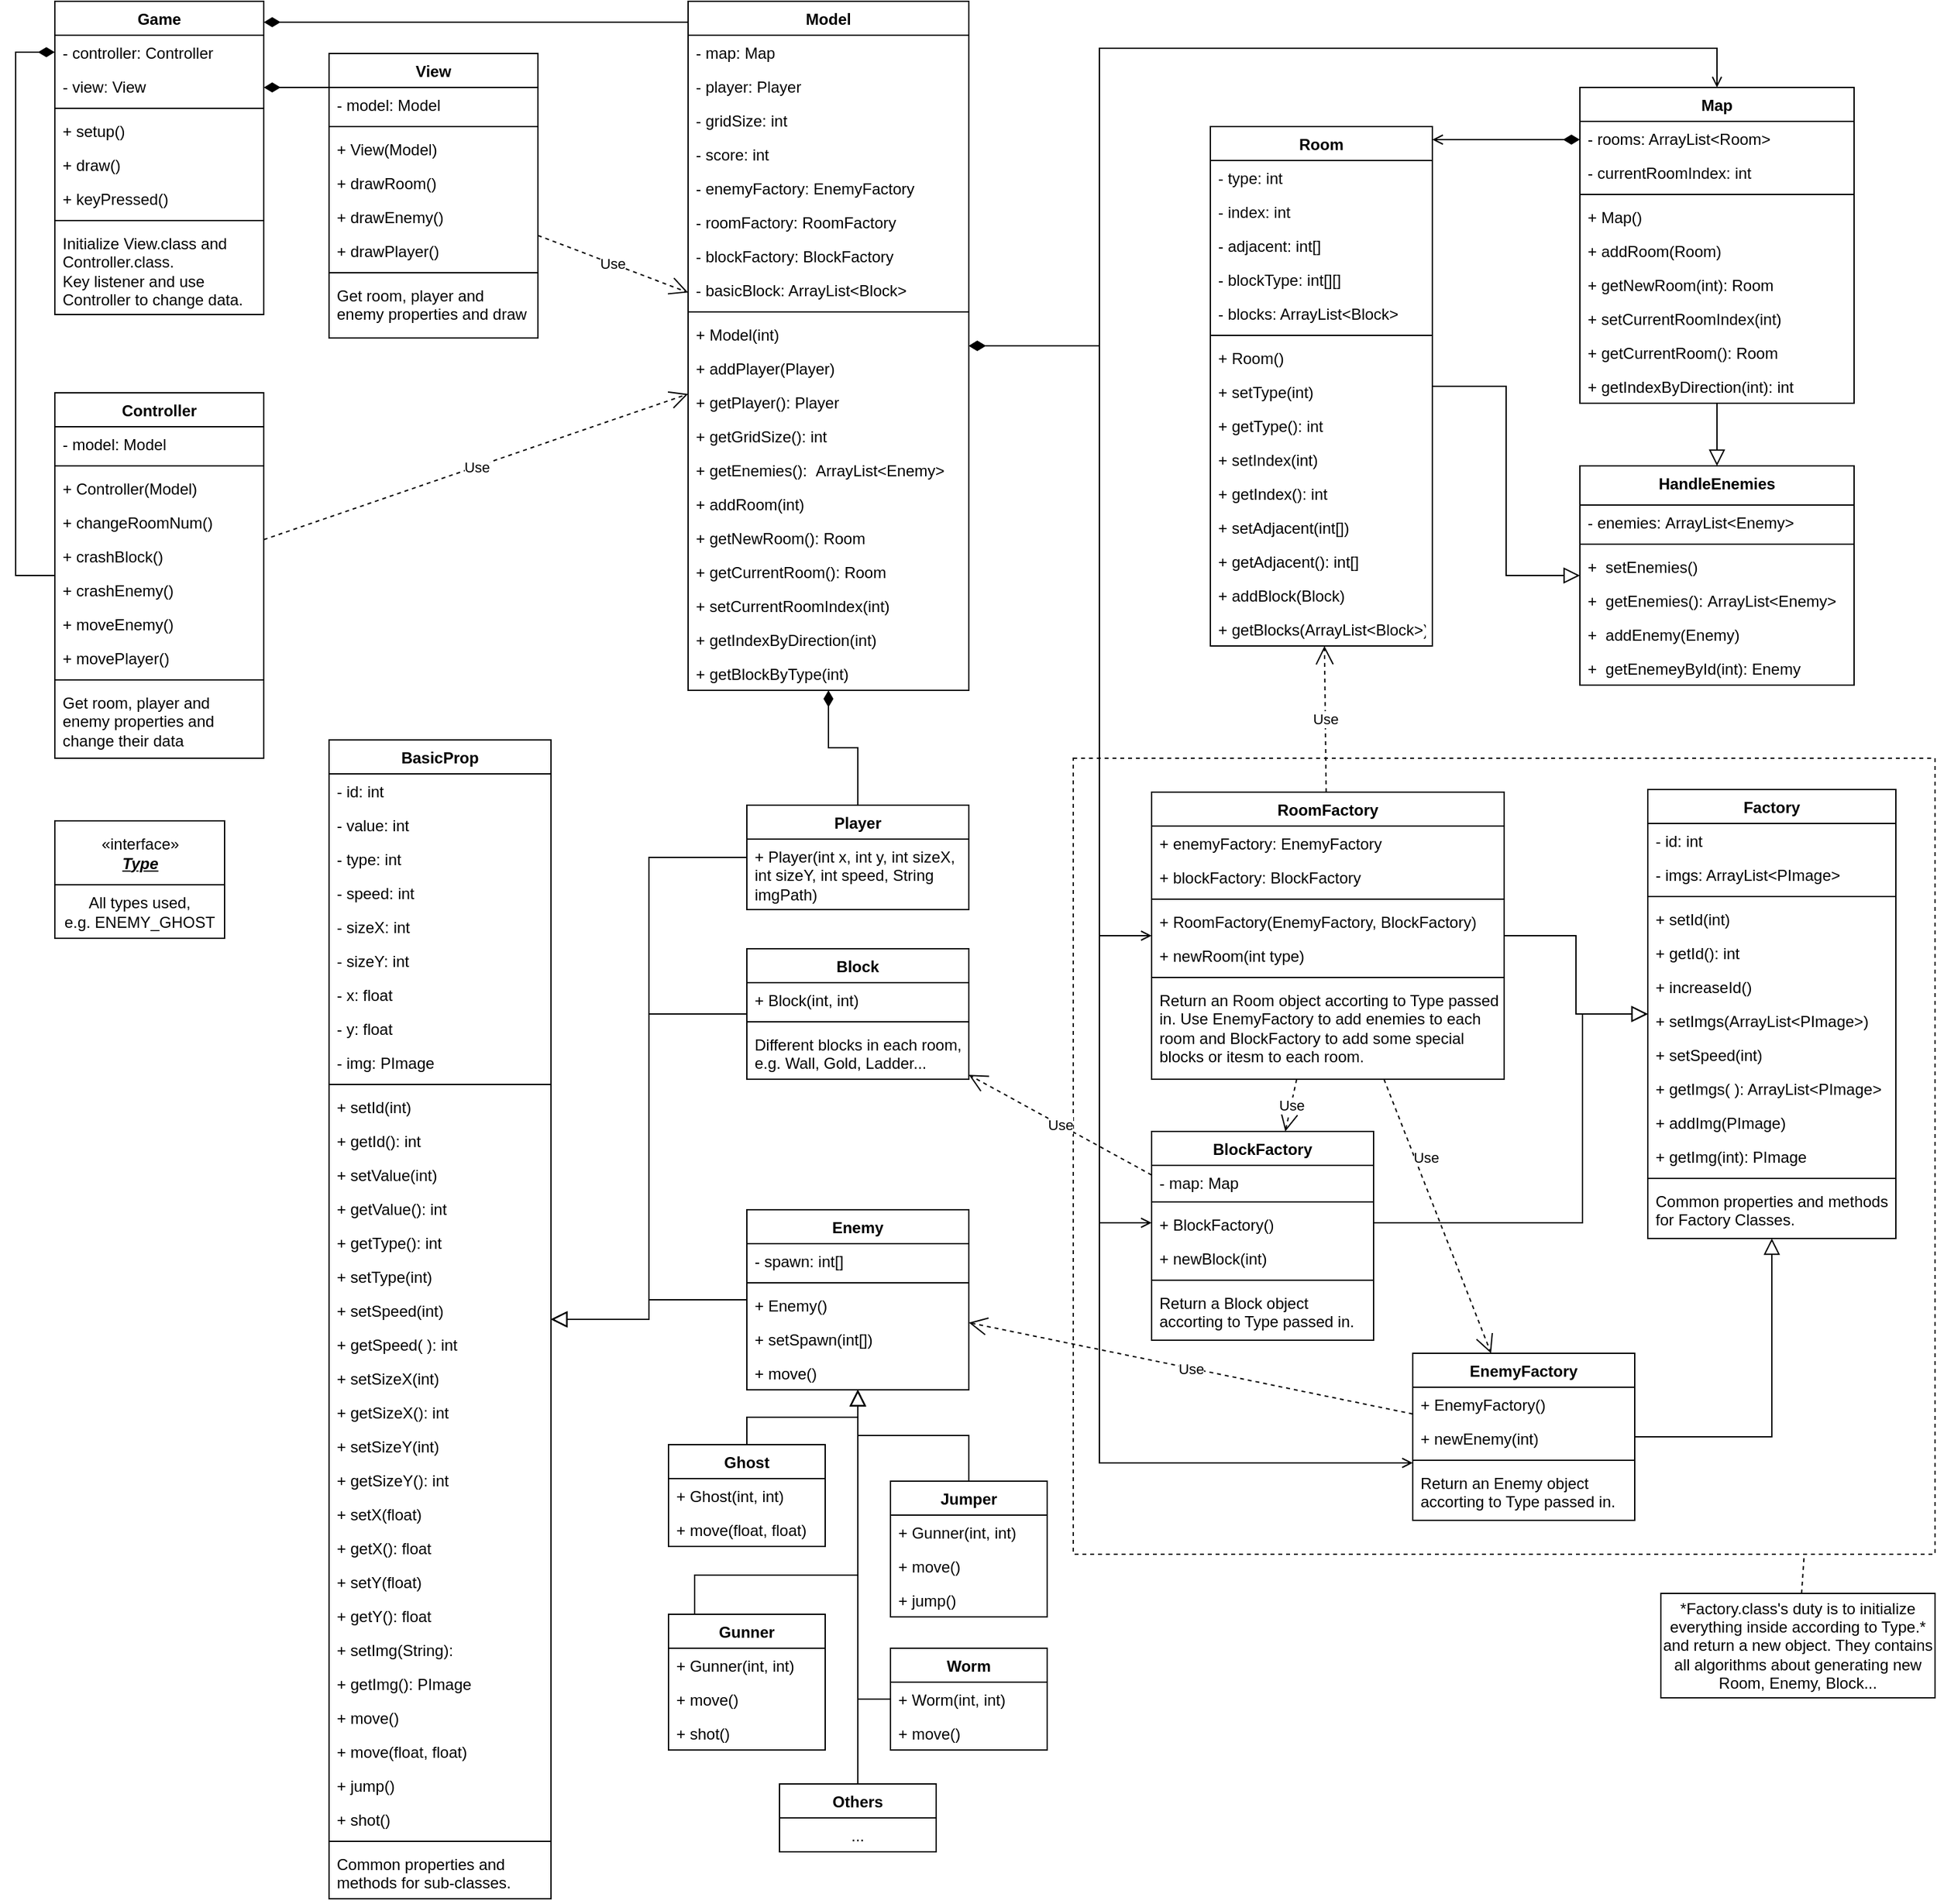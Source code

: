 <mxfile version="20.8.20" type="device"><diagram name="Page-1" id="c4acf3e9-155e-7222-9cf6-157b1a14988f"><mxGraphModel dx="1875" dy="988" grid="1" gridSize="10" guides="1" tooltips="1" connect="1" arrows="1" fold="1" page="1" pageScale="1" pageWidth="1600" pageHeight="1700" background="none" math="0" shadow="0"><root><mxCell id="0"/><mxCell id="1" parent="0"/><mxCell id="1Wg340N-uXZslojWsuPL-26" value="" style="rounded=0;whiteSpace=wrap;html=1;fillColor=none;dashed=1;" vertex="1" parent="1"><mxGeometry x="890" y="690" width="660" height="610" as="geometry"/></mxCell><mxCell id="1Wg340N-uXZslojWsuPL-25" style="edgeStyle=orthogonalEdgeStyle;rounded=0;orthogonalLoop=1;jettySize=auto;html=1;endArrow=diamondThin;endFill=1;endSize=10;" edge="1" parent="1" source="gD75hO-DEvLzJXs63aSA-1" target="y9l4FESierKrCixUC1Ev-326"><mxGeometry relative="1" as="geometry"><Array as="points"><mxPoint x="80" y="550"/><mxPoint x="80" y="149"/></Array></mxGeometry></mxCell><mxCell id="gD75hO-DEvLzJXs63aSA-1" value="Controller" style="swimlane;fontStyle=1;align=center;verticalAlign=top;childLayout=stackLayout;horizontal=1;startSize=26;horizontalStack=0;resizeParent=1;resizeParentMax=0;resizeLast=0;collapsible=1;marginBottom=0;" parent="1" vertex="1"><mxGeometry x="110" y="410" width="160" height="280" as="geometry"><mxRectangle x="150" y="100" width="100" height="30" as="alternateBounds"/></mxGeometry></mxCell><mxCell id="gD75hO-DEvLzJXs63aSA-2" value="- model: Model" style="text;strokeColor=none;fillColor=none;align=left;verticalAlign=top;spacingLeft=4;spacingRight=4;overflow=hidden;rotatable=0;points=[[0,0.5],[1,0.5]];portConstraint=eastwest;" parent="gD75hO-DEvLzJXs63aSA-1" vertex="1"><mxGeometry y="26" width="160" height="26" as="geometry"/></mxCell><mxCell id="gD75hO-DEvLzJXs63aSA-3" value="" style="line;strokeWidth=1;fillColor=none;align=left;verticalAlign=middle;spacingTop=-1;spacingLeft=3;spacingRight=3;rotatable=0;labelPosition=right;points=[];portConstraint=eastwest;strokeColor=inherit;" parent="gD75hO-DEvLzJXs63aSA-1" vertex="1"><mxGeometry y="52" width="160" height="8" as="geometry"/></mxCell><mxCell id="gD75hO-DEvLzJXs63aSA-20" style="edgeStyle=orthogonalEdgeStyle;rounded=0;orthogonalLoop=1;jettySize=auto;html=1;exitX=1;exitY=0.5;exitDx=0;exitDy=0;" parent="gD75hO-DEvLzJXs63aSA-1" source="gD75hO-DEvLzJXs63aSA-2" target="gD75hO-DEvLzJXs63aSA-2" edge="1"><mxGeometry relative="1" as="geometry"/></mxCell><mxCell id="gD75hO-DEvLzJXs63aSA-4" value="+ Controller(Model)" style="text;strokeColor=none;fillColor=none;align=left;verticalAlign=top;spacingLeft=4;spacingRight=4;overflow=hidden;rotatable=0;points=[[0,0.5],[1,0.5]];portConstraint=eastwest;" parent="gD75hO-DEvLzJXs63aSA-1" vertex="1"><mxGeometry y="60" width="160" height="26" as="geometry"/></mxCell><mxCell id="gD75hO-DEvLzJXs63aSA-21" value="+ changeRoomNum()" style="text;strokeColor=none;fillColor=none;align=left;verticalAlign=top;spacingLeft=4;spacingRight=4;overflow=hidden;rotatable=0;points=[[0,0.5],[1,0.5]];portConstraint=eastwest;" parent="gD75hO-DEvLzJXs63aSA-1" vertex="1"><mxGeometry y="86" width="160" height="26" as="geometry"/></mxCell><mxCell id="gD75hO-DEvLzJXs63aSA-22" value="+ crashBlock()" style="text;strokeColor=none;fillColor=none;align=left;verticalAlign=top;spacingLeft=4;spacingRight=4;overflow=hidden;rotatable=0;points=[[0,0.5],[1,0.5]];portConstraint=eastwest;" parent="gD75hO-DEvLzJXs63aSA-1" vertex="1"><mxGeometry y="112" width="160" height="26" as="geometry"/></mxCell><mxCell id="eVwSe8QYBLOACdfJqpBl-141" value="+ crashEnemy()" style="text;strokeColor=none;fillColor=none;align=left;verticalAlign=top;spacingLeft=4;spacingRight=4;overflow=hidden;rotatable=0;points=[[0,0.5],[1,0.5]];portConstraint=eastwest;" parent="gD75hO-DEvLzJXs63aSA-1" vertex="1"><mxGeometry y="138" width="160" height="26" as="geometry"/></mxCell><mxCell id="gD75hO-DEvLzJXs63aSA-23" value="+ moveEnemy()" style="text;strokeColor=none;fillColor=none;align=left;verticalAlign=top;spacingLeft=4;spacingRight=4;overflow=hidden;rotatable=0;points=[[0,0.5],[1,0.5]];portConstraint=eastwest;" parent="gD75hO-DEvLzJXs63aSA-1" vertex="1"><mxGeometry y="164" width="160" height="26" as="geometry"/></mxCell><mxCell id="y9l4FESierKrCixUC1Ev-341" value="+ movePlayer()" style="text;strokeColor=none;fillColor=none;align=left;verticalAlign=top;spacingLeft=4;spacingRight=4;overflow=hidden;rotatable=0;points=[[0,0.5],[1,0.5]];portConstraint=eastwest;" parent="gD75hO-DEvLzJXs63aSA-1" vertex="1"><mxGeometry y="190" width="160" height="26" as="geometry"/></mxCell><mxCell id="1Wg340N-uXZslojWsuPL-22" value="" style="line;strokeWidth=1;fillColor=none;align=left;verticalAlign=middle;spacingTop=-1;spacingLeft=3;spacingRight=3;rotatable=0;labelPosition=right;points=[];portConstraint=eastwest;strokeColor=inherit;" vertex="1" parent="gD75hO-DEvLzJXs63aSA-1"><mxGeometry y="216" width="160" height="8" as="geometry"/></mxCell><mxCell id="1Wg340N-uXZslojWsuPL-23" value="Get room, player and enemy properties and change their data" style="text;strokeColor=none;fillColor=none;align=left;verticalAlign=top;spacingLeft=4;spacingRight=4;overflow=hidden;rotatable=0;points=[[0,0.5],[1,0.5]];portConstraint=eastwest;whiteSpace=wrap;" vertex="1" parent="gD75hO-DEvLzJXs63aSA-1"><mxGeometry y="224" width="160" height="56" as="geometry"/></mxCell><mxCell id="y9l4FESierKrCixUC1Ev-28" value="BasicProp" style="swimlane;fontStyle=1;align=center;verticalAlign=top;childLayout=stackLayout;horizontal=1;startSize=26;horizontalStack=0;resizeParent=1;resizeParentMax=0;resizeLast=0;collapsible=1;marginBottom=0;" parent="1" vertex="1"><mxGeometry x="320" y="676" width="170" height="888" as="geometry"><mxRectangle x="150" y="100" width="100" height="30" as="alternateBounds"/></mxGeometry></mxCell><mxCell id="y9l4FESierKrCixUC1Ev-29" value="- id: int" style="text;strokeColor=none;fillColor=none;align=left;verticalAlign=top;spacingLeft=4;spacingRight=4;overflow=hidden;rotatable=0;points=[[0,0.5],[1,0.5]];portConstraint=eastwest;" parent="y9l4FESierKrCixUC1Ev-28" vertex="1"><mxGeometry y="26" width="170" height="26" as="geometry"/></mxCell><mxCell id="y9l4FESierKrCixUC1Ev-135" value="- value: int" style="text;strokeColor=none;fillColor=none;align=left;verticalAlign=top;spacingLeft=4;spacingRight=4;overflow=hidden;rotatable=0;points=[[0,0.5],[1,0.5]];portConstraint=eastwest;" parent="y9l4FESierKrCixUC1Ev-28" vertex="1"><mxGeometry y="52" width="170" height="26" as="geometry"/></mxCell><mxCell id="y9l4FESierKrCixUC1Ev-33" value="- type: int" style="text;strokeColor=none;fillColor=none;align=left;verticalAlign=top;spacingLeft=4;spacingRight=4;overflow=hidden;rotatable=0;points=[[0,0.5],[1,0.5]];portConstraint=eastwest;" parent="y9l4FESierKrCixUC1Ev-28" vertex="1"><mxGeometry y="78" width="170" height="26" as="geometry"/></mxCell><mxCell id="y9l4FESierKrCixUC1Ev-35" value="- speed: int" style="text;strokeColor=none;fillColor=none;align=left;verticalAlign=top;spacingLeft=4;spacingRight=4;overflow=hidden;rotatable=0;points=[[0,0.5],[1,0.5]];portConstraint=eastwest;" parent="y9l4FESierKrCixUC1Ev-28" vertex="1"><mxGeometry y="104" width="170" height="26" as="geometry"/></mxCell><mxCell id="y9l4FESierKrCixUC1Ev-32" value="- sizeX: int" style="text;strokeColor=none;fillColor=none;align=left;verticalAlign=top;spacingLeft=4;spacingRight=4;overflow=hidden;rotatable=0;points=[[0,0.5],[1,0.5]];portConstraint=eastwest;" parent="y9l4FESierKrCixUC1Ev-28" vertex="1"><mxGeometry y="130" width="170" height="26" as="geometry"/></mxCell><mxCell id="y9l4FESierKrCixUC1Ev-55" value="- sizeY: int" style="text;strokeColor=none;fillColor=none;align=left;verticalAlign=top;spacingLeft=4;spacingRight=4;overflow=hidden;rotatable=0;points=[[0,0.5],[1,0.5]];portConstraint=eastwest;" parent="y9l4FESierKrCixUC1Ev-28" vertex="1"><mxGeometry y="156" width="170" height="26" as="geometry"/></mxCell><mxCell id="y9l4FESierKrCixUC1Ev-30" value="- x: float" style="text;strokeColor=none;fillColor=none;align=left;verticalAlign=top;spacingLeft=4;spacingRight=4;overflow=hidden;rotatable=0;points=[[0,0.5],[1,0.5]];portConstraint=eastwest;" parent="y9l4FESierKrCixUC1Ev-28" vertex="1"><mxGeometry y="182" width="170" height="26" as="geometry"/></mxCell><mxCell id="y9l4FESierKrCixUC1Ev-31" value="- y: float" style="text;strokeColor=none;fillColor=none;align=left;verticalAlign=top;spacingLeft=4;spacingRight=4;overflow=hidden;rotatable=0;points=[[0,0.5],[1,0.5]];portConstraint=eastwest;" parent="y9l4FESierKrCixUC1Ev-28" vertex="1"><mxGeometry y="208" width="170" height="26" as="geometry"/></mxCell><mxCell id="y9l4FESierKrCixUC1Ev-34" value="- img: PImage" style="text;strokeColor=none;fillColor=none;align=left;verticalAlign=top;spacingLeft=4;spacingRight=4;overflow=hidden;rotatable=0;points=[[0,0.5],[1,0.5]];portConstraint=eastwest;" parent="y9l4FESierKrCixUC1Ev-28" vertex="1"><mxGeometry y="234" width="170" height="26" as="geometry"/></mxCell><mxCell id="y9l4FESierKrCixUC1Ev-36" value="" style="line;strokeWidth=1;fillColor=none;align=left;verticalAlign=middle;spacingTop=-1;spacingLeft=3;spacingRight=3;rotatable=0;labelPosition=right;points=[];portConstraint=eastwest;strokeColor=inherit;" parent="y9l4FESierKrCixUC1Ev-28" vertex="1"><mxGeometry y="260" width="170" height="8" as="geometry"/></mxCell><mxCell id="y9l4FESierKrCixUC1Ev-37" value="+ setId(int)" style="text;strokeColor=none;fillColor=none;align=left;verticalAlign=top;spacingLeft=4;spacingRight=4;overflow=hidden;rotatable=0;points=[[0,0.5],[1,0.5]];portConstraint=eastwest;" parent="y9l4FESierKrCixUC1Ev-28" vertex="1"><mxGeometry y="268" width="170" height="26" as="geometry"/></mxCell><mxCell id="y9l4FESierKrCixUC1Ev-38" value="+ getId(): int" style="text;strokeColor=none;fillColor=none;align=left;verticalAlign=top;spacingLeft=4;spacingRight=4;overflow=hidden;rotatable=0;points=[[0,0.5],[1,0.5]];portConstraint=eastwest;" parent="y9l4FESierKrCixUC1Ev-28" vertex="1"><mxGeometry y="294" width="170" height="26" as="geometry"/></mxCell><mxCell id="y9l4FESierKrCixUC1Ev-137" value="+ setValue(int)" style="text;strokeColor=none;fillColor=none;align=left;verticalAlign=top;spacingLeft=4;spacingRight=4;overflow=hidden;rotatable=0;points=[[0,0.5],[1,0.5]];portConstraint=eastwest;" parent="y9l4FESierKrCixUC1Ev-28" vertex="1"><mxGeometry y="320" width="170" height="26" as="geometry"/></mxCell><mxCell id="y9l4FESierKrCixUC1Ev-138" value="+ getValue(): int" style="text;strokeColor=none;fillColor=none;align=left;verticalAlign=top;spacingLeft=4;spacingRight=4;overflow=hidden;rotatable=0;points=[[0,0.5],[1,0.5]];portConstraint=eastwest;" parent="y9l4FESierKrCixUC1Ev-28" vertex="1"><mxGeometry y="346" width="170" height="26" as="geometry"/></mxCell><mxCell id="y9l4FESierKrCixUC1Ev-48" value="+ getType(): int" style="text;strokeColor=none;fillColor=none;align=left;verticalAlign=top;spacingLeft=4;spacingRight=4;overflow=hidden;rotatable=0;points=[[0,0.5],[1,0.5]];portConstraint=eastwest;" parent="y9l4FESierKrCixUC1Ev-28" vertex="1"><mxGeometry y="372" width="170" height="26" as="geometry"/></mxCell><mxCell id="y9l4FESierKrCixUC1Ev-49" value="+ setType(int)" style="text;strokeColor=none;fillColor=none;align=left;verticalAlign=top;spacingLeft=4;spacingRight=4;overflow=hidden;rotatable=0;points=[[0,0.5],[1,0.5]];portConstraint=eastwest;" parent="y9l4FESierKrCixUC1Ev-28" vertex="1"><mxGeometry y="398" width="170" height="26" as="geometry"/></mxCell><mxCell id="y9l4FESierKrCixUC1Ev-53" value="+ setSpeed(int)" style="text;strokeColor=none;fillColor=none;align=left;verticalAlign=top;spacingLeft=4;spacingRight=4;overflow=hidden;rotatable=0;points=[[0,0.5],[1,0.5]];portConstraint=eastwest;" parent="y9l4FESierKrCixUC1Ev-28" vertex="1"><mxGeometry y="424" width="170" height="26" as="geometry"/></mxCell><mxCell id="y9l4FESierKrCixUC1Ev-54" value="+ getSpeed( ): int" style="text;strokeColor=none;fillColor=none;align=left;verticalAlign=top;spacingLeft=4;spacingRight=4;overflow=hidden;rotatable=0;points=[[0,0.5],[1,0.5]];portConstraint=eastwest;" parent="y9l4FESierKrCixUC1Ev-28" vertex="1"><mxGeometry y="450" width="170" height="26" as="geometry"/></mxCell><mxCell id="y9l4FESierKrCixUC1Ev-43" value="+ setSizeX(int)" style="text;strokeColor=none;fillColor=none;align=left;verticalAlign=top;spacingLeft=4;spacingRight=4;overflow=hidden;rotatable=0;points=[[0,0.5],[1,0.5]];portConstraint=eastwest;" parent="y9l4FESierKrCixUC1Ev-28" vertex="1"><mxGeometry y="476" width="170" height="26" as="geometry"/></mxCell><mxCell id="y9l4FESierKrCixUC1Ev-44" value="+ getSizeX(): int" style="text;strokeColor=none;fillColor=none;align=left;verticalAlign=top;spacingLeft=4;spacingRight=4;overflow=hidden;rotatable=0;points=[[0,0.5],[1,0.5]];portConstraint=eastwest;" parent="y9l4FESierKrCixUC1Ev-28" vertex="1"><mxGeometry y="502" width="170" height="26" as="geometry"/></mxCell><mxCell id="y9l4FESierKrCixUC1Ev-58" value="+ setSizeY(int)" style="text;strokeColor=none;fillColor=none;align=left;verticalAlign=top;spacingLeft=4;spacingRight=4;overflow=hidden;rotatable=0;points=[[0,0.5],[1,0.5]];portConstraint=eastwest;" parent="y9l4FESierKrCixUC1Ev-28" vertex="1"><mxGeometry y="528" width="170" height="26" as="geometry"/></mxCell><mxCell id="y9l4FESierKrCixUC1Ev-57" value="+ getSizeY(): int" style="text;strokeColor=none;fillColor=none;align=left;verticalAlign=top;spacingLeft=4;spacingRight=4;overflow=hidden;rotatable=0;points=[[0,0.5],[1,0.5]];portConstraint=eastwest;" parent="y9l4FESierKrCixUC1Ev-28" vertex="1"><mxGeometry y="554" width="170" height="26" as="geometry"/></mxCell><mxCell id="y9l4FESierKrCixUC1Ev-39" value="+ setX(float)" style="text;strokeColor=none;fillColor=none;align=left;verticalAlign=top;spacingLeft=4;spacingRight=4;overflow=hidden;rotatable=0;points=[[0,0.5],[1,0.5]];portConstraint=eastwest;" parent="y9l4FESierKrCixUC1Ev-28" vertex="1"><mxGeometry y="580" width="170" height="26" as="geometry"/></mxCell><mxCell id="y9l4FESierKrCixUC1Ev-40" value="+ getX(): float" style="text;strokeColor=none;fillColor=none;align=left;verticalAlign=top;spacingLeft=4;spacingRight=4;overflow=hidden;rotatable=0;points=[[0,0.5],[1,0.5]];portConstraint=eastwest;" parent="y9l4FESierKrCixUC1Ev-28" vertex="1"><mxGeometry y="606" width="170" height="26" as="geometry"/></mxCell><mxCell id="y9l4FESierKrCixUC1Ev-41" value="+ setY(float)" style="text;strokeColor=none;fillColor=none;align=left;verticalAlign=top;spacingLeft=4;spacingRight=4;overflow=hidden;rotatable=0;points=[[0,0.5],[1,0.5]];portConstraint=eastwest;" parent="y9l4FESierKrCixUC1Ev-28" vertex="1"><mxGeometry y="632" width="170" height="26" as="geometry"/></mxCell><mxCell id="y9l4FESierKrCixUC1Ev-42" value="+ getY(): float" style="text;strokeColor=none;fillColor=none;align=left;verticalAlign=top;spacingLeft=4;spacingRight=4;overflow=hidden;rotatable=0;points=[[0,0.5],[1,0.5]];portConstraint=eastwest;" parent="y9l4FESierKrCixUC1Ev-28" vertex="1"><mxGeometry y="658" width="170" height="26" as="geometry"/></mxCell><mxCell id="y9l4FESierKrCixUC1Ev-45" style="edgeStyle=orthogonalEdgeStyle;rounded=0;orthogonalLoop=1;jettySize=auto;html=1;exitX=1;exitY=0.5;exitDx=0;exitDy=0;" parent="y9l4FESierKrCixUC1Ev-28" edge="1"><mxGeometry relative="1" as="geometry"><mxPoint x="-30" y="49" as="sourcePoint"/><mxPoint x="-30" y="49" as="targetPoint"/></mxGeometry></mxCell><mxCell id="y9l4FESierKrCixUC1Ev-51" value="+ setImg(String):" style="text;strokeColor=none;fillColor=none;align=left;verticalAlign=top;spacingLeft=4;spacingRight=4;overflow=hidden;rotatable=0;points=[[0,0.5],[1,0.5]];portConstraint=eastwest;" parent="y9l4FESierKrCixUC1Ev-28" vertex="1"><mxGeometry y="684" width="170" height="26" as="geometry"/></mxCell><mxCell id="y9l4FESierKrCixUC1Ev-50" value="+ getImg(): PImage" style="text;strokeColor=none;fillColor=none;align=left;verticalAlign=top;spacingLeft=4;spacingRight=4;overflow=hidden;rotatable=0;points=[[0,0.5],[1,0.5]];portConstraint=eastwest;" parent="y9l4FESierKrCixUC1Ev-28" vertex="1"><mxGeometry y="710" width="170" height="26" as="geometry"/></mxCell><mxCell id="y9l4FESierKrCixUC1Ev-52" value="+ move()" style="text;strokeColor=none;fillColor=none;align=left;verticalAlign=top;spacingLeft=4;spacingRight=4;overflow=hidden;rotatable=0;points=[[0,0.5],[1,0.5]];portConstraint=eastwest;" parent="y9l4FESierKrCixUC1Ev-28" vertex="1"><mxGeometry y="736" width="170" height="26" as="geometry"/></mxCell><mxCell id="y9l4FESierKrCixUC1Ev-59" value="+ move(float, float)" style="text;strokeColor=none;fillColor=none;align=left;verticalAlign=top;spacingLeft=4;spacingRight=4;overflow=hidden;rotatable=0;points=[[0,0.5],[1,0.5]];portConstraint=eastwest;" parent="y9l4FESierKrCixUC1Ev-28" vertex="1"><mxGeometry y="762" width="170" height="26" as="geometry"/></mxCell><mxCell id="y9l4FESierKrCixUC1Ev-60" value="+ jump()" style="text;strokeColor=none;fillColor=none;align=left;verticalAlign=top;spacingLeft=4;spacingRight=4;overflow=hidden;rotatable=0;points=[[0,0.5],[1,0.5]];portConstraint=eastwest;" parent="y9l4FESierKrCixUC1Ev-28" vertex="1"><mxGeometry y="788" width="170" height="26" as="geometry"/></mxCell><mxCell id="y9l4FESierKrCixUC1Ev-197" value="+ shot()" style="text;strokeColor=none;fillColor=none;align=left;verticalAlign=top;spacingLeft=4;spacingRight=4;overflow=hidden;rotatable=0;points=[[0,0.5],[1,0.5]];portConstraint=eastwest;" parent="y9l4FESierKrCixUC1Ev-28" vertex="1"><mxGeometry y="814" width="170" height="26" as="geometry"/></mxCell><mxCell id="y9l4FESierKrCixUC1Ev-130" value="" style="line;strokeWidth=1;fillColor=none;align=left;verticalAlign=middle;spacingTop=-1;spacingLeft=3;spacingRight=3;rotatable=0;labelPosition=right;points=[];portConstraint=eastwest;strokeColor=inherit;" parent="y9l4FESierKrCixUC1Ev-28" vertex="1"><mxGeometry y="840" width="170" height="8" as="geometry"/></mxCell><mxCell id="y9l4FESierKrCixUC1Ev-131" value="Common properties and methods for sub-classes." style="text;strokeColor=none;fillColor=none;align=left;verticalAlign=top;spacingLeft=4;spacingRight=4;overflow=hidden;rotatable=0;points=[[0,0.5],[1,0.5]];portConstraint=eastwest;whiteSpace=wrap;" parent="y9l4FESierKrCixUC1Ev-28" vertex="1"><mxGeometry y="848" width="170" height="40" as="geometry"/></mxCell><mxCell id="y9l4FESierKrCixUC1Ev-67" style="edgeStyle=orthogonalEdgeStyle;rounded=0;orthogonalLoop=1;jettySize=auto;html=1;endArrow=block;endFill=0;endSize=10;" parent="1" source="y9l4FESierKrCixUC1Ev-61" target="y9l4FESierKrCixUC1Ev-28" edge="1"><mxGeometry relative="1" as="geometry"/></mxCell><mxCell id="y9l4FESierKrCixUC1Ev-61" value="Enemy" style="swimlane;fontStyle=1;align=center;verticalAlign=top;childLayout=stackLayout;horizontal=1;startSize=26;horizontalStack=0;resizeParent=1;resizeParentMax=0;resizeLast=0;collapsible=1;marginBottom=0;" parent="1" vertex="1"><mxGeometry x="640" y="1036" width="170" height="138" as="geometry"><mxRectangle x="150" y="100" width="100" height="30" as="alternateBounds"/></mxGeometry></mxCell><mxCell id="y9l4FESierKrCixUC1Ev-64" style="edgeStyle=orthogonalEdgeStyle;rounded=0;orthogonalLoop=1;jettySize=auto;html=1;exitX=1;exitY=0.5;exitDx=0;exitDy=0;" parent="y9l4FESierKrCixUC1Ev-61" edge="1"><mxGeometry relative="1" as="geometry"><mxPoint x="170" y="65" as="sourcePoint"/><mxPoint x="170" y="65" as="targetPoint"/></mxGeometry></mxCell><mxCell id="y9l4FESierKrCixUC1Ev-133" value="- spawn: int[]" style="text;strokeColor=none;fillColor=none;align=left;verticalAlign=top;spacingLeft=4;spacingRight=4;overflow=hidden;rotatable=0;points=[[0,0.5],[1,0.5]];portConstraint=eastwest;" parent="y9l4FESierKrCixUC1Ev-61" vertex="1"><mxGeometry y="26" width="170" height="26" as="geometry"/></mxCell><mxCell id="y9l4FESierKrCixUC1Ev-134" value="" style="line;strokeWidth=1;fillColor=none;align=left;verticalAlign=middle;spacingTop=-1;spacingLeft=3;spacingRight=3;rotatable=0;labelPosition=right;points=[];portConstraint=eastwest;strokeColor=inherit;" parent="y9l4FESierKrCixUC1Ev-61" vertex="1"><mxGeometry y="52" width="170" height="8" as="geometry"/></mxCell><mxCell id="y9l4FESierKrCixUC1Ev-65" value="+ Enemy()" style="text;strokeColor=none;fillColor=none;align=left;verticalAlign=top;spacingLeft=4;spacingRight=4;overflow=hidden;rotatable=0;points=[[0,0.5],[1,0.5]];portConstraint=eastwest;" parent="y9l4FESierKrCixUC1Ev-61" vertex="1"><mxGeometry y="60" width="170" height="26" as="geometry"/></mxCell><mxCell id="y9l4FESierKrCixUC1Ev-139" value="+ setSpawn(int[])" style="text;strokeColor=none;fillColor=none;align=left;verticalAlign=top;spacingLeft=4;spacingRight=4;overflow=hidden;rotatable=0;points=[[0,0.5],[1,0.5]];portConstraint=eastwest;" parent="y9l4FESierKrCixUC1Ev-61" vertex="1"><mxGeometry y="86" width="170" height="26" as="geometry"/></mxCell><mxCell id="y9l4FESierKrCixUC1Ev-140" value="+ move()" style="text;strokeColor=none;fillColor=none;align=left;verticalAlign=top;spacingLeft=4;spacingRight=4;overflow=hidden;rotatable=0;points=[[0,0.5],[1,0.5]];portConstraint=eastwest;" parent="y9l4FESierKrCixUC1Ev-61" vertex="1"><mxGeometry y="112" width="170" height="26" as="geometry"/></mxCell><mxCell id="y9l4FESierKrCixUC1Ev-76" style="edgeStyle=orthogonalEdgeStyle;rounded=0;orthogonalLoop=1;jettySize=auto;html=1;endArrow=block;endFill=0;endSize=10;" parent="1" source="y9l4FESierKrCixUC1Ev-69" target="y9l4FESierKrCixUC1Ev-28" edge="1"><mxGeometry relative="1" as="geometry"/></mxCell><mxCell id="y9l4FESierKrCixUC1Ev-69" value="Block" style="swimlane;fontStyle=1;align=center;verticalAlign=top;childLayout=stackLayout;horizontal=1;startSize=26;horizontalStack=0;resizeParent=1;resizeParentMax=0;resizeLast=0;collapsible=1;marginBottom=0;" parent="1" vertex="1"><mxGeometry x="640" y="836" width="170" height="100" as="geometry"><mxRectangle x="150" y="100" width="100" height="30" as="alternateBounds"/></mxGeometry></mxCell><mxCell id="y9l4FESierKrCixUC1Ev-73" style="edgeStyle=orthogonalEdgeStyle;rounded=0;orthogonalLoop=1;jettySize=auto;html=1;exitX=1;exitY=0.5;exitDx=0;exitDy=0;" parent="y9l4FESierKrCixUC1Ev-69" edge="1"><mxGeometry relative="1" as="geometry"><mxPoint x="170" y="39" as="sourcePoint"/><mxPoint x="170" y="39" as="targetPoint"/></mxGeometry></mxCell><mxCell id="y9l4FESierKrCixUC1Ev-74" value="+ Block(int, int)" style="text;strokeColor=none;fillColor=none;align=left;verticalAlign=top;spacingLeft=4;spacingRight=4;overflow=hidden;rotatable=0;points=[[0,0.5],[1,0.5]];portConstraint=eastwest;" parent="y9l4FESierKrCixUC1Ev-69" vertex="1"><mxGeometry y="26" width="170" height="26" as="geometry"/></mxCell><mxCell id="y9l4FESierKrCixUC1Ev-127" value="" style="line;strokeWidth=1;fillColor=none;align=left;verticalAlign=middle;spacingTop=-1;spacingLeft=3;spacingRight=3;rotatable=0;labelPosition=right;points=[];portConstraint=eastwest;strokeColor=inherit;" parent="y9l4FESierKrCixUC1Ev-69" vertex="1"><mxGeometry y="52" width="170" height="8" as="geometry"/></mxCell><mxCell id="y9l4FESierKrCixUC1Ev-128" value="Different blocks in each room, e.g. Wall, Gold, Ladder..." style="text;strokeColor=none;fillColor=none;align=left;verticalAlign=top;spacingLeft=4;spacingRight=4;overflow=hidden;rotatable=0;points=[[0,0.5],[1,0.5]];portConstraint=eastwest;whiteSpace=wrap;" parent="y9l4FESierKrCixUC1Ev-69" vertex="1"><mxGeometry y="60" width="170" height="40" as="geometry"/></mxCell><mxCell id="y9l4FESierKrCixUC1Ev-78" value="Factory" style="swimlane;fontStyle=1;align=center;verticalAlign=top;childLayout=stackLayout;horizontal=1;startSize=26;horizontalStack=0;resizeParent=1;resizeParentMax=0;resizeLast=0;collapsible=1;marginBottom=0;" parent="1" vertex="1"><mxGeometry x="1330" y="714" width="190" height="344" as="geometry"><mxRectangle x="150" y="100" width="100" height="30" as="alternateBounds"/></mxGeometry></mxCell><mxCell id="y9l4FESierKrCixUC1Ev-79" value="- id: int" style="text;strokeColor=none;fillColor=none;align=left;verticalAlign=top;spacingLeft=4;spacingRight=4;overflow=hidden;rotatable=0;points=[[0,0.5],[1,0.5]];portConstraint=eastwest;" parent="y9l4FESierKrCixUC1Ev-78" vertex="1"><mxGeometry y="26" width="190" height="26" as="geometry"/></mxCell><mxCell id="y9l4FESierKrCixUC1Ev-80" value="- imgs: ArrayList&lt;PImage&gt;" style="text;strokeColor=none;fillColor=none;align=left;verticalAlign=top;spacingLeft=4;spacingRight=4;overflow=hidden;rotatable=0;points=[[0,0.5],[1,0.5]];portConstraint=eastwest;" parent="y9l4FESierKrCixUC1Ev-78" vertex="1"><mxGeometry y="52" width="190" height="26" as="geometry"/></mxCell><mxCell id="y9l4FESierKrCixUC1Ev-87" value="" style="line;strokeWidth=1;fillColor=none;align=left;verticalAlign=middle;spacingTop=-1;spacingLeft=3;spacingRight=3;rotatable=0;labelPosition=right;points=[];portConstraint=eastwest;strokeColor=inherit;" parent="y9l4FESierKrCixUC1Ev-78" vertex="1"><mxGeometry y="78" width="190" height="8" as="geometry"/></mxCell><mxCell id="y9l4FESierKrCixUC1Ev-108" value="+ setId(int)" style="text;strokeColor=none;fillColor=none;align=left;verticalAlign=top;spacingLeft=4;spacingRight=4;overflow=hidden;rotatable=0;points=[[0,0.5],[1,0.5]];portConstraint=eastwest;" parent="y9l4FESierKrCixUC1Ev-78" vertex="1"><mxGeometry y="86" width="190" height="26" as="geometry"/></mxCell><mxCell id="y9l4FESierKrCixUC1Ev-89" value="+ getId(): int" style="text;strokeColor=none;fillColor=none;align=left;verticalAlign=top;spacingLeft=4;spacingRight=4;overflow=hidden;rotatable=0;points=[[0,0.5],[1,0.5]];portConstraint=eastwest;" parent="y9l4FESierKrCixUC1Ev-78" vertex="1"><mxGeometry y="112" width="190" height="26" as="geometry"/></mxCell><mxCell id="y9l4FESierKrCixUC1Ev-90" value="+ increaseId()" style="text;strokeColor=none;fillColor=none;align=left;verticalAlign=top;spacingLeft=4;spacingRight=4;overflow=hidden;rotatable=0;points=[[0,0.5],[1,0.5]];portConstraint=eastwest;" parent="y9l4FESierKrCixUC1Ev-78" vertex="1"><mxGeometry y="138" width="190" height="26" as="geometry"/></mxCell><mxCell id="y9l4FESierKrCixUC1Ev-91" value="+ setImgs(ArrayList&lt;PImage&gt;)" style="text;strokeColor=none;fillColor=none;align=left;verticalAlign=top;spacingLeft=4;spacingRight=4;overflow=hidden;rotatable=0;points=[[0,0.5],[1,0.5]];portConstraint=eastwest;" parent="y9l4FESierKrCixUC1Ev-78" vertex="1"><mxGeometry y="164" width="190" height="26" as="geometry"/></mxCell><mxCell id="y9l4FESierKrCixUC1Ev-92" value="+ setSpeed(int)" style="text;strokeColor=none;fillColor=none;align=left;verticalAlign=top;spacingLeft=4;spacingRight=4;overflow=hidden;rotatable=0;points=[[0,0.5],[1,0.5]];portConstraint=eastwest;" parent="y9l4FESierKrCixUC1Ev-78" vertex="1"><mxGeometry y="190" width="190" height="26" as="geometry"/></mxCell><mxCell id="y9l4FESierKrCixUC1Ev-93" value="+ getImgs( ): ArrayList&lt;PImage&gt;" style="text;strokeColor=none;fillColor=none;align=left;verticalAlign=top;spacingLeft=4;spacingRight=4;overflow=hidden;rotatable=0;points=[[0,0.5],[1,0.5]];portConstraint=eastwest;" parent="y9l4FESierKrCixUC1Ev-78" vertex="1"><mxGeometry y="216" width="190" height="26" as="geometry"/></mxCell><mxCell id="y9l4FESierKrCixUC1Ev-109" value="+ addImg(PImage)" style="text;strokeColor=none;fillColor=none;align=left;verticalAlign=top;spacingLeft=4;spacingRight=4;overflow=hidden;rotatable=0;points=[[0,0.5],[1,0.5]];portConstraint=eastwest;" parent="y9l4FESierKrCixUC1Ev-78" vertex="1"><mxGeometry y="242" width="190" height="26" as="geometry"/></mxCell><mxCell id="y9l4FESierKrCixUC1Ev-95" value="+ getImg(int): PImage" style="text;strokeColor=none;fillColor=none;align=left;verticalAlign=top;spacingLeft=4;spacingRight=4;overflow=hidden;rotatable=0;points=[[0,0.5],[1,0.5]];portConstraint=eastwest;" parent="y9l4FESierKrCixUC1Ev-78" vertex="1"><mxGeometry y="268" width="190" height="26" as="geometry"/></mxCell><mxCell id="y9l4FESierKrCixUC1Ev-102" style="edgeStyle=orthogonalEdgeStyle;rounded=0;orthogonalLoop=1;jettySize=auto;html=1;exitX=1;exitY=0.5;exitDx=0;exitDy=0;" parent="y9l4FESierKrCixUC1Ev-78" edge="1"><mxGeometry relative="1" as="geometry"><mxPoint x="-30" y="49" as="sourcePoint"/><mxPoint x="-30" y="49" as="targetPoint"/></mxGeometry></mxCell><mxCell id="y9l4FESierKrCixUC1Ev-196" value="" style="line;strokeWidth=1;fillColor=none;align=left;verticalAlign=middle;spacingTop=-1;spacingLeft=3;spacingRight=3;rotatable=0;labelPosition=right;points=[];portConstraint=eastwest;strokeColor=inherit;" parent="y9l4FESierKrCixUC1Ev-78" vertex="1"><mxGeometry y="294" width="190" height="8" as="geometry"/></mxCell><mxCell id="y9l4FESierKrCixUC1Ev-195" value="Common properties and methods for Factory Classes." style="text;strokeColor=none;fillColor=none;align=left;verticalAlign=top;spacingLeft=4;spacingRight=4;overflow=hidden;rotatable=0;points=[[0,0.5],[1,0.5]];portConstraint=eastwest;whiteSpace=wrap;" parent="y9l4FESierKrCixUC1Ev-78" vertex="1"><mxGeometry y="302" width="190" height="42" as="geometry"/></mxCell><mxCell id="y9l4FESierKrCixUC1Ev-311" style="edgeStyle=orthogonalEdgeStyle;rounded=0;orthogonalLoop=1;jettySize=auto;html=1;startArrow=open;startFill=0;endArrow=diamondThin;endFill=1;endSize=10;" parent="1" source="y9l4FESierKrCixUC1Ev-110" target="y9l4FESierKrCixUC1Ev-287" edge="1"><mxGeometry relative="1" as="geometry"><Array as="points"><mxPoint x="910" y="1230"/><mxPoint x="910" y="374"/></Array></mxGeometry></mxCell><mxCell id="y9l4FESierKrCixUC1Ev-315" style="edgeStyle=orthogonalEdgeStyle;rounded=0;orthogonalLoop=1;jettySize=auto;html=1;startArrow=none;startFill=0;endArrow=block;endFill=0;endSize=10;" parent="1" source="y9l4FESierKrCixUC1Ev-110" target="y9l4FESierKrCixUC1Ev-78" edge="1"><mxGeometry relative="1" as="geometry"/></mxCell><mxCell id="y9l4FESierKrCixUC1Ev-110" value="EnemyFactory" style="swimlane;fontStyle=1;align=center;verticalAlign=top;childLayout=stackLayout;horizontal=1;startSize=26;horizontalStack=0;resizeParent=1;resizeParentMax=0;resizeLast=0;collapsible=1;marginBottom=0;" parent="1" vertex="1"><mxGeometry x="1150" y="1146" width="170" height="128" as="geometry"><mxRectangle x="150" y="100" width="100" height="30" as="alternateBounds"/></mxGeometry></mxCell><mxCell id="y9l4FESierKrCixUC1Ev-113" style="edgeStyle=orthogonalEdgeStyle;rounded=0;orthogonalLoop=1;jettySize=auto;html=1;exitX=1;exitY=0.5;exitDx=0;exitDy=0;" parent="y9l4FESierKrCixUC1Ev-110" edge="1"><mxGeometry relative="1" as="geometry"><mxPoint x="170" y="38" as="sourcePoint"/><mxPoint x="170" y="38" as="targetPoint"/></mxGeometry></mxCell><mxCell id="y9l4FESierKrCixUC1Ev-114" value="+ EnemyFactory()" style="text;strokeColor=none;fillColor=none;align=left;verticalAlign=top;spacingLeft=4;spacingRight=4;overflow=hidden;rotatable=0;points=[[0,0.5],[1,0.5]];portConstraint=eastwest;" parent="y9l4FESierKrCixUC1Ev-110" vertex="1"><mxGeometry y="26" width="170" height="26" as="geometry"/></mxCell><mxCell id="y9l4FESierKrCixUC1Ev-115" value="+ newEnemy(int)" style="text;strokeColor=none;fillColor=none;align=left;verticalAlign=top;spacingLeft=4;spacingRight=4;overflow=hidden;rotatable=0;points=[[0,0.5],[1,0.5]];portConstraint=eastwest;" parent="y9l4FESierKrCixUC1Ev-110" vertex="1"><mxGeometry y="52" width="170" height="26" as="geometry"/></mxCell><mxCell id="y9l4FESierKrCixUC1Ev-116" value="" style="line;strokeWidth=1;fillColor=none;align=left;verticalAlign=middle;spacingTop=-1;spacingLeft=3;spacingRight=3;rotatable=0;labelPosition=right;points=[];portConstraint=eastwest;strokeColor=inherit;" parent="y9l4FESierKrCixUC1Ev-110" vertex="1"><mxGeometry y="78" width="170" height="8" as="geometry"/></mxCell><mxCell id="y9l4FESierKrCixUC1Ev-181" value="Return an Enemy object accorting to Type passed in." style="text;strokeColor=none;fillColor=none;align=left;verticalAlign=top;spacingLeft=4;spacingRight=4;overflow=hidden;rotatable=0;points=[[0,0.5],[1,0.5]];portConstraint=eastwest;whiteSpace=wrap;" parent="y9l4FESierKrCixUC1Ev-110" vertex="1"><mxGeometry y="86" width="170" height="42" as="geometry"/></mxCell><mxCell id="y9l4FESierKrCixUC1Ev-126" style="edgeStyle=orthogonalEdgeStyle;rounded=0;orthogonalLoop=1;jettySize=auto;html=1;endArrow=block;endFill=0;endSize=10;" parent="1" source="y9l4FESierKrCixUC1Ev-118" target="y9l4FESierKrCixUC1Ev-78" edge="1"><mxGeometry relative="1" as="geometry"><Array as="points"><mxPoint x="1280" y="1046"/><mxPoint x="1280" y="886"/></Array></mxGeometry></mxCell><mxCell id="y9l4FESierKrCixUC1Ev-310" style="edgeStyle=orthogonalEdgeStyle;rounded=0;orthogonalLoop=1;jettySize=auto;html=1;startArrow=open;startFill=0;endArrow=diamondThin;endFill=1;endSize=10;" parent="1" source="y9l4FESierKrCixUC1Ev-118" target="y9l4FESierKrCixUC1Ev-287" edge="1"><mxGeometry relative="1" as="geometry"><Array as="points"><mxPoint x="910" y="1046"/><mxPoint x="910" y="374"/></Array></mxGeometry></mxCell><mxCell id="y9l4FESierKrCixUC1Ev-118" value="BlockFactory" style="swimlane;fontStyle=1;align=center;verticalAlign=top;childLayout=stackLayout;horizontal=1;startSize=26;horizontalStack=0;resizeParent=1;resizeParentMax=0;resizeLast=0;collapsible=1;marginBottom=0;" parent="1" vertex="1"><mxGeometry x="950" y="976" width="170" height="160" as="geometry"><mxRectangle x="150" y="100" width="100" height="30" as="alternateBounds"/></mxGeometry></mxCell><mxCell id="y9l4FESierKrCixUC1Ev-119" value="- map: Map" style="text;strokeColor=none;fillColor=none;align=left;verticalAlign=top;spacingLeft=4;spacingRight=4;overflow=hidden;rotatable=0;points=[[0,0.5],[1,0.5]];portConstraint=eastwest;" parent="y9l4FESierKrCixUC1Ev-118" vertex="1"><mxGeometry y="26" width="170" height="24" as="geometry"/></mxCell><mxCell id="y9l4FESierKrCixUC1Ev-120" value="" style="line;strokeWidth=1;fillColor=none;align=left;verticalAlign=middle;spacingTop=-1;spacingLeft=3;spacingRight=3;rotatable=0;labelPosition=right;points=[];portConstraint=eastwest;strokeColor=inherit;" parent="y9l4FESierKrCixUC1Ev-118" vertex="1"><mxGeometry y="50" width="170" height="8" as="geometry"/></mxCell><mxCell id="y9l4FESierKrCixUC1Ev-121" style="edgeStyle=orthogonalEdgeStyle;rounded=0;orthogonalLoop=1;jettySize=auto;html=1;exitX=1;exitY=0.5;exitDx=0;exitDy=0;" parent="y9l4FESierKrCixUC1Ev-118" source="y9l4FESierKrCixUC1Ev-119" target="y9l4FESierKrCixUC1Ev-119" edge="1"><mxGeometry relative="1" as="geometry"/></mxCell><mxCell id="y9l4FESierKrCixUC1Ev-122" value="+ BlockFactory()" style="text;strokeColor=none;fillColor=none;align=left;verticalAlign=top;spacingLeft=4;spacingRight=4;overflow=hidden;rotatable=0;points=[[0,0.5],[1,0.5]];portConstraint=eastwest;" parent="y9l4FESierKrCixUC1Ev-118" vertex="1"><mxGeometry y="58" width="170" height="26" as="geometry"/></mxCell><mxCell id="y9l4FESierKrCixUC1Ev-123" value="+ newBlock(int)" style="text;strokeColor=none;fillColor=none;align=left;verticalAlign=top;spacingLeft=4;spacingRight=4;overflow=hidden;rotatable=0;points=[[0,0.5],[1,0.5]];portConstraint=eastwest;" parent="y9l4FESierKrCixUC1Ev-118" vertex="1"><mxGeometry y="84" width="170" height="26" as="geometry"/></mxCell><mxCell id="y9l4FESierKrCixUC1Ev-124" value="" style="line;strokeWidth=1;fillColor=none;align=left;verticalAlign=middle;spacingTop=-1;spacingLeft=3;spacingRight=3;rotatable=0;labelPosition=right;points=[];portConstraint=eastwest;strokeColor=inherit;" parent="y9l4FESierKrCixUC1Ev-118" vertex="1"><mxGeometry y="110" width="170" height="8" as="geometry"/></mxCell><mxCell id="y9l4FESierKrCixUC1Ev-125" value="Return a Block object accorting to Type passed in." style="text;strokeColor=none;fillColor=none;align=left;verticalAlign=top;spacingLeft=4;spacingRight=4;overflow=hidden;rotatable=0;points=[[0,0.5],[1,0.5]];portConstraint=eastwest;whiteSpace=wrap;" parent="y9l4FESierKrCixUC1Ev-118" vertex="1"><mxGeometry y="118" width="170" height="42" as="geometry"/></mxCell><mxCell id="y9l4FESierKrCixUC1Ev-146" style="edgeStyle=orthogonalEdgeStyle;rounded=0;orthogonalLoop=1;jettySize=auto;html=1;endArrow=block;endFill=0;endSize=10;" parent="1" source="y9l4FESierKrCixUC1Ev-141" target="y9l4FESierKrCixUC1Ev-28" edge="1"><mxGeometry relative="1" as="geometry"/></mxCell><mxCell id="y9l4FESierKrCixUC1Ev-316" style="edgeStyle=orthogonalEdgeStyle;rounded=0;orthogonalLoop=1;jettySize=auto;html=1;startArrow=none;startFill=0;endArrow=diamondThin;endFill=1;endSize=10;" parent="1" source="y9l4FESierKrCixUC1Ev-141" target="y9l4FESierKrCixUC1Ev-287" edge="1"><mxGeometry relative="1" as="geometry"/></mxCell><mxCell id="y9l4FESierKrCixUC1Ev-141" value="Player" style="swimlane;fontStyle=1;align=center;verticalAlign=top;childLayout=stackLayout;horizontal=1;startSize=26;horizontalStack=0;resizeParent=1;resizeParentMax=0;resizeLast=0;collapsible=1;marginBottom=0;" parent="1" vertex="1"><mxGeometry x="640" y="726" width="170" height="80" as="geometry"><mxRectangle x="150" y="100" width="100" height="30" as="alternateBounds"/></mxGeometry></mxCell><mxCell id="y9l4FESierKrCixUC1Ev-142" style="edgeStyle=orthogonalEdgeStyle;rounded=0;orthogonalLoop=1;jettySize=auto;html=1;exitX=1;exitY=0.5;exitDx=0;exitDy=0;" parent="y9l4FESierKrCixUC1Ev-141" edge="1"><mxGeometry relative="1" as="geometry"><mxPoint x="170" y="39" as="sourcePoint"/><mxPoint x="170" y="39" as="targetPoint"/></mxGeometry></mxCell><mxCell id="y9l4FESierKrCixUC1Ev-143" value="+ Player(int x, int y, int sizeX, int sizeY, int speed, String imgPath)" style="text;strokeColor=none;fillColor=none;align=left;verticalAlign=top;spacingLeft=4;spacingRight=4;overflow=hidden;rotatable=0;points=[[0,0.5],[1,0.5]];portConstraint=eastwest;whiteSpace=wrap;" parent="y9l4FESierKrCixUC1Ev-141" vertex="1"><mxGeometry y="26" width="170" height="54" as="geometry"/></mxCell><mxCell id="y9l4FESierKrCixUC1Ev-157" style="edgeStyle=orthogonalEdgeStyle;rounded=0;orthogonalLoop=1;jettySize=auto;html=1;endArrow=block;endFill=0;endSize=10;" parent="1" source="y9l4FESierKrCixUC1Ev-150" target="y9l4FESierKrCixUC1Ev-61" edge="1"><mxGeometry relative="1" as="geometry"/></mxCell><mxCell id="y9l4FESierKrCixUC1Ev-150" value="Ghost" style="swimlane;fontStyle=1;align=center;verticalAlign=top;childLayout=stackLayout;horizontal=1;startSize=26;horizontalStack=0;resizeParent=1;resizeParentMax=0;resizeLast=0;collapsible=1;marginBottom=0;" parent="1" vertex="1"><mxGeometry x="580" y="1216" width="120" height="78" as="geometry"><mxRectangle x="150" y="100" width="100" height="30" as="alternateBounds"/></mxGeometry></mxCell><mxCell id="y9l4FESierKrCixUC1Ev-151" style="edgeStyle=orthogonalEdgeStyle;rounded=0;orthogonalLoop=1;jettySize=auto;html=1;exitX=1;exitY=0.5;exitDx=0;exitDy=0;" parent="y9l4FESierKrCixUC1Ev-150" edge="1"><mxGeometry relative="1" as="geometry"><mxPoint x="170" y="65" as="sourcePoint"/><mxPoint x="170" y="65" as="targetPoint"/></mxGeometry></mxCell><mxCell id="y9l4FESierKrCixUC1Ev-154" value="+ Ghost(int, int)" style="text;strokeColor=none;fillColor=none;align=left;verticalAlign=top;spacingLeft=4;spacingRight=4;overflow=hidden;rotatable=0;points=[[0,0.5],[1,0.5]];portConstraint=eastwest;" parent="y9l4FESierKrCixUC1Ev-150" vertex="1"><mxGeometry y="26" width="120" height="26" as="geometry"/></mxCell><mxCell id="y9l4FESierKrCixUC1Ev-155" value="+ move(float, float)" style="text;strokeColor=none;fillColor=none;align=left;verticalAlign=top;spacingLeft=4;spacingRight=4;overflow=hidden;rotatable=0;points=[[0,0.5],[1,0.5]];portConstraint=eastwest;" parent="y9l4FESierKrCixUC1Ev-150" vertex="1"><mxGeometry y="52" width="120" height="26" as="geometry"/></mxCell><mxCell id="y9l4FESierKrCixUC1Ev-172" style="edgeStyle=orthogonalEdgeStyle;rounded=0;orthogonalLoop=1;jettySize=auto;html=1;endArrow=block;endFill=0;endSize=10;" parent="1" source="y9l4FESierKrCixUC1Ev-158" target="y9l4FESierKrCixUC1Ev-61" edge="1"><mxGeometry relative="1" as="geometry"/></mxCell><mxCell id="y9l4FESierKrCixUC1Ev-158" value="Jumper" style="swimlane;fontStyle=1;align=center;verticalAlign=top;childLayout=stackLayout;horizontal=1;startSize=26;horizontalStack=0;resizeParent=1;resizeParentMax=0;resizeLast=0;collapsible=1;marginBottom=0;" parent="1" vertex="1"><mxGeometry x="750" y="1244" width="120" height="104" as="geometry"><mxRectangle x="150" y="100" width="100" height="30" as="alternateBounds"/></mxGeometry></mxCell><mxCell id="y9l4FESierKrCixUC1Ev-160" value="+ Gunner(int, int)" style="text;strokeColor=none;fillColor=none;align=left;verticalAlign=top;spacingLeft=4;spacingRight=4;overflow=hidden;rotatable=0;points=[[0,0.5],[1,0.5]];portConstraint=eastwest;" parent="y9l4FESierKrCixUC1Ev-158" vertex="1"><mxGeometry y="26" width="120" height="26" as="geometry"/></mxCell><mxCell id="y9l4FESierKrCixUC1Ev-161" value="+ move()" style="text;strokeColor=none;fillColor=none;align=left;verticalAlign=top;spacingLeft=4;spacingRight=4;overflow=hidden;rotatable=0;points=[[0,0.5],[1,0.5]];portConstraint=eastwest;" parent="y9l4FESierKrCixUC1Ev-158" vertex="1"><mxGeometry y="52" width="120" height="26" as="geometry"/></mxCell><mxCell id="y9l4FESierKrCixUC1Ev-171" value="+ jump()" style="text;strokeColor=none;fillColor=none;align=left;verticalAlign=top;spacingLeft=4;spacingRight=4;overflow=hidden;rotatable=0;points=[[0,0.5],[1,0.5]];portConstraint=eastwest;" parent="y9l4FESierKrCixUC1Ev-158" vertex="1"><mxGeometry y="78" width="120" height="26" as="geometry"/></mxCell><mxCell id="y9l4FESierKrCixUC1Ev-173" style="edgeStyle=orthogonalEdgeStyle;rounded=0;orthogonalLoop=1;jettySize=auto;html=1;endArrow=block;endFill=0;endSize=10;" parent="1" source="y9l4FESierKrCixUC1Ev-162" target="y9l4FESierKrCixUC1Ev-61" edge="1"><mxGeometry relative="1" as="geometry"><Array as="points"><mxPoint x="600" y="1316"/><mxPoint x="725" y="1316"/></Array></mxGeometry></mxCell><mxCell id="y9l4FESierKrCixUC1Ev-162" value="Gunner" style="swimlane;fontStyle=1;align=center;verticalAlign=top;childLayout=stackLayout;horizontal=1;startSize=26;horizontalStack=0;resizeParent=1;resizeParentMax=0;resizeLast=0;collapsible=1;marginBottom=0;" parent="1" vertex="1"><mxGeometry x="580" y="1346" width="120" height="104" as="geometry"><mxRectangle x="150" y="100" width="100" height="30" as="alternateBounds"/></mxGeometry></mxCell><mxCell id="y9l4FESierKrCixUC1Ev-163" style="edgeStyle=orthogonalEdgeStyle;rounded=0;orthogonalLoop=1;jettySize=auto;html=1;exitX=1;exitY=0.5;exitDx=0;exitDy=0;" parent="y9l4FESierKrCixUC1Ev-162" edge="1"><mxGeometry relative="1" as="geometry"><mxPoint x="170" y="65" as="sourcePoint"/><mxPoint x="170" y="65" as="targetPoint"/></mxGeometry></mxCell><mxCell id="y9l4FESierKrCixUC1Ev-164" value="+ Gunner(int, int)" style="text;strokeColor=none;fillColor=none;align=left;verticalAlign=top;spacingLeft=4;spacingRight=4;overflow=hidden;rotatable=0;points=[[0,0.5],[1,0.5]];portConstraint=eastwest;" parent="y9l4FESierKrCixUC1Ev-162" vertex="1"><mxGeometry y="26" width="120" height="26" as="geometry"/></mxCell><mxCell id="y9l4FESierKrCixUC1Ev-165" value="+ move()" style="text;strokeColor=none;fillColor=none;align=left;verticalAlign=top;spacingLeft=4;spacingRight=4;overflow=hidden;rotatable=0;points=[[0,0.5],[1,0.5]];portConstraint=eastwest;" parent="y9l4FESierKrCixUC1Ev-162" vertex="1"><mxGeometry y="52" width="120" height="26" as="geometry"/></mxCell><mxCell id="y9l4FESierKrCixUC1Ev-170" value="+ shot()" style="text;strokeColor=none;fillColor=none;align=left;verticalAlign=top;spacingLeft=4;spacingRight=4;overflow=hidden;rotatable=0;points=[[0,0.5],[1,0.5]];portConstraint=eastwest;" parent="y9l4FESierKrCixUC1Ev-162" vertex="1"><mxGeometry y="78" width="120" height="26" as="geometry"/></mxCell><mxCell id="y9l4FESierKrCixUC1Ev-174" style="edgeStyle=orthogonalEdgeStyle;rounded=0;orthogonalLoop=1;jettySize=auto;html=1;endArrow=block;endFill=0;endSize=10;" parent="1" source="y9l4FESierKrCixUC1Ev-166" target="y9l4FESierKrCixUC1Ev-61" edge="1"><mxGeometry relative="1" as="geometry"><Array as="points"><mxPoint x="725" y="1411"/></Array></mxGeometry></mxCell><mxCell id="y9l4FESierKrCixUC1Ev-166" value="Worm" style="swimlane;fontStyle=1;align=center;verticalAlign=top;childLayout=stackLayout;horizontal=1;startSize=26;horizontalStack=0;resizeParent=1;resizeParentMax=0;resizeLast=0;collapsible=1;marginBottom=0;" parent="1" vertex="1"><mxGeometry x="750" y="1372" width="120" height="78" as="geometry"><mxRectangle x="150" y="100" width="100" height="30" as="alternateBounds"/></mxGeometry></mxCell><mxCell id="y9l4FESierKrCixUC1Ev-168" value="+ Worm(int, int)" style="text;strokeColor=none;fillColor=none;align=left;verticalAlign=top;spacingLeft=4;spacingRight=4;overflow=hidden;rotatable=0;points=[[0,0.5],[1,0.5]];portConstraint=eastwest;" parent="y9l4FESierKrCixUC1Ev-166" vertex="1"><mxGeometry y="26" width="120" height="26" as="geometry"/></mxCell><mxCell id="y9l4FESierKrCixUC1Ev-169" value="+ move()" style="text;strokeColor=none;fillColor=none;align=left;verticalAlign=top;spacingLeft=4;spacingRight=4;overflow=hidden;rotatable=0;points=[[0,0.5],[1,0.5]];portConstraint=eastwest;" parent="y9l4FESierKrCixUC1Ev-166" vertex="1"><mxGeometry y="52" width="120" height="26" as="geometry"/></mxCell><mxCell id="y9l4FESierKrCixUC1Ev-180" style="edgeStyle=orthogonalEdgeStyle;rounded=0;orthogonalLoop=1;jettySize=auto;html=1;endArrow=block;endFill=0;endSize=10;" parent="1" source="y9l4FESierKrCixUC1Ev-175" target="y9l4FESierKrCixUC1Ev-61" edge="1"><mxGeometry relative="1" as="geometry"/></mxCell><mxCell id="y9l4FESierKrCixUC1Ev-175" value="Others" style="swimlane;fontStyle=1;align=center;verticalAlign=top;childLayout=stackLayout;horizontal=1;startSize=26;horizontalStack=0;resizeParent=1;resizeParentMax=0;resizeLast=0;collapsible=1;marginBottom=0;" parent="1" vertex="1"><mxGeometry x="665" y="1476" width="120" height="52" as="geometry"><mxRectangle x="150" y="100" width="100" height="30" as="alternateBounds"/></mxGeometry></mxCell><mxCell id="y9l4FESierKrCixUC1Ev-176" style="edgeStyle=orthogonalEdgeStyle;rounded=0;orthogonalLoop=1;jettySize=auto;html=1;exitX=1;exitY=0.5;exitDx=0;exitDy=0;" parent="y9l4FESierKrCixUC1Ev-175" edge="1"><mxGeometry relative="1" as="geometry"><mxPoint x="170" y="65" as="sourcePoint"/><mxPoint x="170" y="65" as="targetPoint"/></mxGeometry></mxCell><mxCell id="y9l4FESierKrCixUC1Ev-179" value="..." style="text;strokeColor=none;fillColor=none;align=center;verticalAlign=top;spacingLeft=4;spacingRight=4;overflow=hidden;rotatable=0;points=[[0,0.5],[1,0.5]];portConstraint=eastwest;" parent="y9l4FESierKrCixUC1Ev-175" vertex="1"><mxGeometry y="26" width="120" height="26" as="geometry"/></mxCell><mxCell id="y9l4FESierKrCixUC1Ev-194" style="edgeStyle=orthogonalEdgeStyle;rounded=0;orthogonalLoop=1;jettySize=auto;html=1;endArrow=block;endFill=0;endSize=10;" parent="1" source="y9l4FESierKrCixUC1Ev-183" target="y9l4FESierKrCixUC1Ev-78" edge="1"><mxGeometry relative="1" as="geometry"/></mxCell><mxCell id="y9l4FESierKrCixUC1Ev-309" style="edgeStyle=orthogonalEdgeStyle;rounded=0;orthogonalLoop=1;jettySize=auto;html=1;startArrow=open;startFill=0;endArrow=diamondThin;endFill=1;endSize=10;" parent="1" source="y9l4FESierKrCixUC1Ev-183" target="y9l4FESierKrCixUC1Ev-287" edge="1"><mxGeometry relative="1" as="geometry"><Array as="points"><mxPoint x="910" y="826"/><mxPoint x="910" y="374"/></Array></mxGeometry></mxCell><mxCell id="y9l4FESierKrCixUC1Ev-183" value="RoomFactory" style="swimlane;fontStyle=1;align=center;verticalAlign=top;childLayout=stackLayout;horizontal=1;startSize=26;horizontalStack=0;resizeParent=1;resizeParentMax=0;resizeLast=0;collapsible=1;marginBottom=0;" parent="1" vertex="1"><mxGeometry x="950" y="716" width="270" height="220" as="geometry"><mxRectangle x="150" y="100" width="100" height="30" as="alternateBounds"/></mxGeometry></mxCell><mxCell id="y9l4FESierKrCixUC1Ev-184" style="edgeStyle=orthogonalEdgeStyle;rounded=0;orthogonalLoop=1;jettySize=auto;html=1;exitX=1;exitY=0.5;exitDx=0;exitDy=0;" parent="y9l4FESierKrCixUC1Ev-183" edge="1"><mxGeometry relative="1" as="geometry"><mxPoint x="170" y="38" as="sourcePoint"/><mxPoint x="170" y="38" as="targetPoint"/></mxGeometry></mxCell><mxCell id="y9l4FESierKrCixUC1Ev-190" value="+ enemyFactory: EnemyFactory" style="text;strokeColor=none;fillColor=none;align=left;verticalAlign=top;spacingLeft=4;spacingRight=4;overflow=hidden;rotatable=0;points=[[0,0.5],[1,0.5]];portConstraint=eastwest;" parent="y9l4FESierKrCixUC1Ev-183" vertex="1"><mxGeometry y="26" width="270" height="26" as="geometry"/></mxCell><mxCell id="y9l4FESierKrCixUC1Ev-192" value="+ blockFactory: BlockFactory" style="text;strokeColor=none;fillColor=none;align=left;verticalAlign=top;spacingLeft=4;spacingRight=4;overflow=hidden;rotatable=0;points=[[0,0.5],[1,0.5]];portConstraint=eastwest;" parent="y9l4FESierKrCixUC1Ev-183" vertex="1"><mxGeometry y="52" width="270" height="26" as="geometry"/></mxCell><mxCell id="y9l4FESierKrCixUC1Ev-191" value="" style="line;strokeWidth=1;fillColor=none;align=left;verticalAlign=middle;spacingTop=-1;spacingLeft=3;spacingRight=3;rotatable=0;labelPosition=right;points=[];portConstraint=eastwest;strokeColor=inherit;" parent="y9l4FESierKrCixUC1Ev-183" vertex="1"><mxGeometry y="78" width="270" height="8" as="geometry"/></mxCell><mxCell id="y9l4FESierKrCixUC1Ev-185" value="+ RoomFactory(EnemyFactory, BlockFactory)" style="text;strokeColor=none;fillColor=none;align=left;verticalAlign=top;spacingLeft=4;spacingRight=4;overflow=hidden;rotatable=0;points=[[0,0.5],[1,0.5]];portConstraint=eastwest;" parent="y9l4FESierKrCixUC1Ev-183" vertex="1"><mxGeometry y="86" width="270" height="26" as="geometry"/></mxCell><mxCell id="y9l4FESierKrCixUC1Ev-186" value="+ newRoom(int type)" style="text;strokeColor=none;fillColor=none;align=left;verticalAlign=top;spacingLeft=4;spacingRight=4;overflow=hidden;rotatable=0;points=[[0,0.5],[1,0.5]];portConstraint=eastwest;" parent="y9l4FESierKrCixUC1Ev-183" vertex="1"><mxGeometry y="112" width="270" height="26" as="geometry"/></mxCell><mxCell id="y9l4FESierKrCixUC1Ev-187" value="" style="line;strokeWidth=1;fillColor=none;align=left;verticalAlign=middle;spacingTop=-1;spacingLeft=3;spacingRight=3;rotatable=0;labelPosition=right;points=[];portConstraint=eastwest;strokeColor=inherit;" parent="y9l4FESierKrCixUC1Ev-183" vertex="1"><mxGeometry y="138" width="270" height="8" as="geometry"/></mxCell><mxCell id="y9l4FESierKrCixUC1Ev-188" value="Return an Room object accorting to Type passed in. Use EnemyFactory to add enemies to each room and BlockFactory to add some special blocks or itesm to each room." style="text;strokeColor=none;fillColor=none;align=left;verticalAlign=top;spacingLeft=4;spacingRight=4;overflow=hidden;rotatable=0;points=[[0,0.5],[1,0.5]];portConstraint=eastwest;whiteSpace=wrap;" parent="y9l4FESierKrCixUC1Ev-183" vertex="1"><mxGeometry y="146" width="270" height="74" as="geometry"/></mxCell><mxCell id="y9l4FESierKrCixUC1Ev-198" value="HandleEnemies" style="swimlane;fontStyle=1;align=center;verticalAlign=top;childLayout=stackLayout;horizontal=1;startSize=30;horizontalStack=0;resizeParent=1;resizeParentMax=0;resizeLast=0;collapsible=1;marginBottom=0;" parent="1" vertex="1"><mxGeometry x="1278" y="466" width="210" height="168" as="geometry"/></mxCell><mxCell id="y9l4FESierKrCixUC1Ev-201" value="- enemies: ArrayList&lt;Enemy&gt;" style="text;strokeColor=none;fillColor=none;align=left;verticalAlign=top;spacingLeft=4;spacingRight=4;overflow=hidden;rotatable=0;points=[[0,0.5],[1,0.5]];portConstraint=eastwest;" parent="y9l4FESierKrCixUC1Ev-198" vertex="1"><mxGeometry y="30" width="210" height="26" as="geometry"/></mxCell><mxCell id="y9l4FESierKrCixUC1Ev-202" value="" style="line;strokeWidth=1;fillColor=none;align=left;verticalAlign=middle;spacingTop=-1;spacingLeft=3;spacingRight=3;rotatable=0;labelPosition=right;points=[];portConstraint=eastwest;strokeColor=inherit;" parent="y9l4FESierKrCixUC1Ev-198" vertex="1"><mxGeometry y="56" width="210" height="8" as="geometry"/></mxCell><mxCell id="y9l4FESierKrCixUC1Ev-200" value="+  setEnemies()" style="text;strokeColor=none;fillColor=none;align=left;verticalAlign=top;spacingLeft=4;spacingRight=4;overflow=hidden;rotatable=0;points=[[0,0.5],[1,0.5]];portConstraint=eastwest;" parent="y9l4FESierKrCixUC1Ev-198" vertex="1"><mxGeometry y="64" width="210" height="26" as="geometry"/></mxCell><mxCell id="y9l4FESierKrCixUC1Ev-203" value="+  getEnemies(): ArrayList&lt;Enemy&gt;" style="text;strokeColor=none;fillColor=none;align=left;verticalAlign=top;spacingLeft=4;spacingRight=4;overflow=hidden;rotatable=0;points=[[0,0.5],[1,0.5]];portConstraint=eastwest;" parent="y9l4FESierKrCixUC1Ev-198" vertex="1"><mxGeometry y="90" width="210" height="26" as="geometry"/></mxCell><mxCell id="y9l4FESierKrCixUC1Ev-199" value="+  addEnemy(Enemy)" style="text;strokeColor=none;fillColor=none;align=left;verticalAlign=top;spacingLeft=4;spacingRight=4;overflow=hidden;rotatable=0;points=[[0,0.5],[1,0.5]];portConstraint=eastwest;" parent="y9l4FESierKrCixUC1Ev-198" vertex="1"><mxGeometry y="116" width="210" height="26" as="geometry"/></mxCell><mxCell id="y9l4FESierKrCixUC1Ev-204" value="+  getEnemeyById(int): Enemy" style="text;strokeColor=none;fillColor=none;align=left;verticalAlign=top;spacingLeft=4;spacingRight=4;overflow=hidden;rotatable=0;points=[[0,0.5],[1,0.5]];portConstraint=eastwest;" parent="y9l4FESierKrCixUC1Ev-198" vertex="1"><mxGeometry y="142" width="210" height="26" as="geometry"/></mxCell><mxCell id="y9l4FESierKrCixUC1Ev-266" style="edgeStyle=orthogonalEdgeStyle;rounded=0;orthogonalLoop=1;jettySize=auto;html=1;endArrow=block;endFill=0;endSize=10;" parent="1" source="y9l4FESierKrCixUC1Ev-226" target="y9l4FESierKrCixUC1Ev-198" edge="1"><mxGeometry relative="1" as="geometry"/></mxCell><mxCell id="y9l4FESierKrCixUC1Ev-268" style="edgeStyle=orthogonalEdgeStyle;rounded=0;orthogonalLoop=1;jettySize=auto;html=1;endArrow=diamondThin;endFill=1;endSize=10;startArrow=open;startFill=0;" parent="1" source="y9l4FESierKrCixUC1Ev-226" target="y9l4FESierKrCixUC1Ev-243" edge="1"><mxGeometry relative="1" as="geometry"><Array as="points"><mxPoint x="1270" y="216"/><mxPoint x="1270" y="216"/></Array></mxGeometry></mxCell><mxCell id="y9l4FESierKrCixUC1Ev-226" value="Room" style="swimlane;fontStyle=1;align=center;verticalAlign=top;childLayout=stackLayout;horizontal=1;startSize=26;horizontalStack=0;resizeParent=1;resizeParentMax=0;resizeLast=0;collapsible=1;marginBottom=0;" parent="1" vertex="1"><mxGeometry x="995" y="206" width="170" height="398" as="geometry"><mxRectangle x="150" y="100" width="100" height="30" as="alternateBounds"/></mxGeometry></mxCell><mxCell id="y9l4FESierKrCixUC1Ev-227" value="- type: int" style="text;strokeColor=none;fillColor=none;align=left;verticalAlign=top;spacingLeft=4;spacingRight=4;overflow=hidden;rotatable=0;points=[[0,0.5],[1,0.5]];portConstraint=eastwest;" parent="y9l4FESierKrCixUC1Ev-226" vertex="1"><mxGeometry y="26" width="170" height="26" as="geometry"/></mxCell><mxCell id="y9l4FESierKrCixUC1Ev-228" value="- index: int" style="text;strokeColor=none;fillColor=none;align=left;verticalAlign=top;spacingLeft=4;spacingRight=4;overflow=hidden;rotatable=0;points=[[0,0.5],[1,0.5]];portConstraint=eastwest;" parent="y9l4FESierKrCixUC1Ev-226" vertex="1"><mxGeometry y="52" width="170" height="26" as="geometry"/></mxCell><mxCell id="y9l4FESierKrCixUC1Ev-230" value="- adjacent: int[]" style="text;strokeColor=none;fillColor=none;align=left;verticalAlign=top;spacingLeft=4;spacingRight=4;overflow=hidden;rotatable=0;points=[[0,0.5],[1,0.5]];portConstraint=eastwest;" parent="y9l4FESierKrCixUC1Ev-226" vertex="1"><mxGeometry y="78" width="170" height="26" as="geometry"/></mxCell><mxCell id="y9l4FESierKrCixUC1Ev-231" value="- blockType: int[][]" style="text;strokeColor=none;fillColor=none;align=left;verticalAlign=top;spacingLeft=4;spacingRight=4;overflow=hidden;rotatable=0;points=[[0,0.5],[1,0.5]];portConstraint=eastwest;" parent="y9l4FESierKrCixUC1Ev-226" vertex="1"><mxGeometry y="104" width="170" height="26" as="geometry"/></mxCell><mxCell id="y9l4FESierKrCixUC1Ev-232" value="- blocks: ArrayList&lt;Block&gt;" style="text;strokeColor=none;fillColor=none;align=left;verticalAlign=top;spacingLeft=4;spacingRight=4;overflow=hidden;rotatable=0;points=[[0,0.5],[1,0.5]];portConstraint=eastwest;" parent="y9l4FESierKrCixUC1Ev-226" vertex="1"><mxGeometry y="130" width="170" height="26" as="geometry"/></mxCell><mxCell id="y9l4FESierKrCixUC1Ev-233" value="" style="line;strokeWidth=1;fillColor=none;align=left;verticalAlign=middle;spacingTop=-1;spacingLeft=3;spacingRight=3;rotatable=0;labelPosition=right;points=[];portConstraint=eastwest;strokeColor=inherit;" parent="y9l4FESierKrCixUC1Ev-226" vertex="1"><mxGeometry y="156" width="170" height="8" as="geometry"/></mxCell><mxCell id="y9l4FESierKrCixUC1Ev-234" style="edgeStyle=orthogonalEdgeStyle;rounded=0;orthogonalLoop=1;jettySize=auto;html=1;exitX=1;exitY=0.5;exitDx=0;exitDy=0;" parent="y9l4FESierKrCixUC1Ev-226" source="y9l4FESierKrCixUC1Ev-227" target="y9l4FESierKrCixUC1Ev-227" edge="1"><mxGeometry relative="1" as="geometry"/></mxCell><mxCell id="y9l4FESierKrCixUC1Ev-235" value="+ Room()" style="text;strokeColor=none;fillColor=none;align=left;verticalAlign=top;spacingLeft=4;spacingRight=4;overflow=hidden;rotatable=0;points=[[0,0.5],[1,0.5]];portConstraint=eastwest;" parent="y9l4FESierKrCixUC1Ev-226" vertex="1"><mxGeometry y="164" width="170" height="26" as="geometry"/></mxCell><mxCell id="y9l4FESierKrCixUC1Ev-236" value="+ setType(int)" style="text;strokeColor=none;fillColor=none;align=left;verticalAlign=top;spacingLeft=4;spacingRight=4;overflow=hidden;rotatable=0;points=[[0,0.5],[1,0.5]];portConstraint=eastwest;" parent="y9l4FESierKrCixUC1Ev-226" vertex="1"><mxGeometry y="190" width="170" height="26" as="geometry"/></mxCell><mxCell id="y9l4FESierKrCixUC1Ev-237" value="+ getType(): int" style="text;strokeColor=none;fillColor=none;align=left;verticalAlign=top;spacingLeft=4;spacingRight=4;overflow=hidden;rotatable=0;points=[[0,0.5],[1,0.5]];portConstraint=eastwest;" parent="y9l4FESierKrCixUC1Ev-226" vertex="1"><mxGeometry y="216" width="170" height="26" as="geometry"/></mxCell><mxCell id="y9l4FESierKrCixUC1Ev-238" value="+ setIndex(int)" style="text;strokeColor=none;fillColor=none;align=left;verticalAlign=top;spacingLeft=4;spacingRight=4;overflow=hidden;rotatable=0;points=[[0,0.5],[1,0.5]];portConstraint=eastwest;" parent="y9l4FESierKrCixUC1Ev-226" vertex="1"><mxGeometry y="242" width="170" height="26" as="geometry"/></mxCell><mxCell id="y9l4FESierKrCixUC1Ev-239" value="+ getIndex(): int" style="text;strokeColor=none;fillColor=none;align=left;verticalAlign=top;spacingLeft=4;spacingRight=4;overflow=hidden;rotatable=0;points=[[0,0.5],[1,0.5]];portConstraint=eastwest;" parent="y9l4FESierKrCixUC1Ev-226" vertex="1"><mxGeometry y="268" width="170" height="26" as="geometry"/></mxCell><mxCell id="y9l4FESierKrCixUC1Ev-240" value="+ setAdjacent(int[])" style="text;strokeColor=none;fillColor=none;align=left;verticalAlign=top;spacingLeft=4;spacingRight=4;overflow=hidden;rotatable=0;points=[[0,0.5],[1,0.5]];portConstraint=eastwest;" parent="y9l4FESierKrCixUC1Ev-226" vertex="1"><mxGeometry y="294" width="170" height="26" as="geometry"/></mxCell><mxCell id="y9l4FESierKrCixUC1Ev-241" value="+ getAdjacent(): int[]" style="text;strokeColor=none;fillColor=none;align=left;verticalAlign=top;spacingLeft=4;spacingRight=4;overflow=hidden;rotatable=0;points=[[0,0.5],[1,0.5]];portConstraint=eastwest;" parent="y9l4FESierKrCixUC1Ev-226" vertex="1"><mxGeometry y="320" width="170" height="26" as="geometry"/></mxCell><mxCell id="y9l4FESierKrCixUC1Ev-259" value="+ addBlock(Block)" style="text;strokeColor=none;fillColor=none;align=left;verticalAlign=top;spacingLeft=4;spacingRight=4;overflow=hidden;rotatable=0;points=[[0,0.5],[1,0.5]];portConstraint=eastwest;" parent="y9l4FESierKrCixUC1Ev-226" vertex="1"><mxGeometry y="346" width="170" height="26" as="geometry"/></mxCell><mxCell id="y9l4FESierKrCixUC1Ev-258" value="+ getBlocks(ArrayList&lt;Block&gt;)" style="text;strokeColor=none;fillColor=none;align=left;verticalAlign=top;spacingLeft=4;spacingRight=4;overflow=hidden;rotatable=0;points=[[0,0.5],[1,0.5]];portConstraint=eastwest;" parent="y9l4FESierKrCixUC1Ev-226" vertex="1"><mxGeometry y="372" width="170" height="26" as="geometry"/></mxCell><mxCell id="y9l4FESierKrCixUC1Ev-265" style="edgeStyle=orthogonalEdgeStyle;rounded=0;orthogonalLoop=1;jettySize=auto;html=1;endArrow=block;endFill=0;endSize=10;" parent="1" source="y9l4FESierKrCixUC1Ev-243" target="y9l4FESierKrCixUC1Ev-198" edge="1"><mxGeometry relative="1" as="geometry"/></mxCell><mxCell id="y9l4FESierKrCixUC1Ev-308" style="edgeStyle=orthogonalEdgeStyle;rounded=0;orthogonalLoop=1;jettySize=auto;html=1;startArrow=open;startFill=0;endArrow=diamondThin;endFill=1;endSize=10;" parent="1" source="y9l4FESierKrCixUC1Ev-243" target="y9l4FESierKrCixUC1Ev-287" edge="1"><mxGeometry relative="1" as="geometry"><Array as="points"><mxPoint x="1383" y="146"/><mxPoint x="910" y="146"/><mxPoint x="910" y="374"/></Array></mxGeometry></mxCell><mxCell id="y9l4FESierKrCixUC1Ev-243" value="Map" style="swimlane;fontStyle=1;align=center;verticalAlign=top;childLayout=stackLayout;horizontal=1;startSize=26;horizontalStack=0;resizeParent=1;resizeParentMax=0;resizeLast=0;collapsible=1;marginBottom=0;" parent="1" vertex="1"><mxGeometry x="1278" y="176" width="210" height="242" as="geometry"><mxRectangle x="150" y="100" width="100" height="30" as="alternateBounds"/></mxGeometry></mxCell><mxCell id="y9l4FESierKrCixUC1Ev-244" value="- rooms: ArrayList&lt;Room&gt;" style="text;strokeColor=none;fillColor=none;align=left;verticalAlign=top;spacingLeft=4;spacingRight=4;overflow=hidden;rotatable=0;points=[[0,0.5],[1,0.5]];portConstraint=eastwest;" parent="y9l4FESierKrCixUC1Ev-243" vertex="1"><mxGeometry y="26" width="210" height="26" as="geometry"/></mxCell><mxCell id="y9l4FESierKrCixUC1Ev-245" value="- currentRoomIndex: int" style="text;strokeColor=none;fillColor=none;align=left;verticalAlign=top;spacingLeft=4;spacingRight=4;overflow=hidden;rotatable=0;points=[[0,0.5],[1,0.5]];portConstraint=eastwest;" parent="y9l4FESierKrCixUC1Ev-243" vertex="1"><mxGeometry y="52" width="210" height="26" as="geometry"/></mxCell><mxCell id="y9l4FESierKrCixUC1Ev-249" value="" style="line;strokeWidth=1;fillColor=none;align=left;verticalAlign=middle;spacingTop=-1;spacingLeft=3;spacingRight=3;rotatable=0;labelPosition=right;points=[];portConstraint=eastwest;strokeColor=inherit;" parent="y9l4FESierKrCixUC1Ev-243" vertex="1"><mxGeometry y="78" width="210" height="8" as="geometry"/></mxCell><mxCell id="y9l4FESierKrCixUC1Ev-250" style="edgeStyle=orthogonalEdgeStyle;rounded=0;orthogonalLoop=1;jettySize=auto;html=1;exitX=1;exitY=0.5;exitDx=0;exitDy=0;" parent="y9l4FESierKrCixUC1Ev-243" source="y9l4FESierKrCixUC1Ev-244" target="y9l4FESierKrCixUC1Ev-244" edge="1"><mxGeometry relative="1" as="geometry"/></mxCell><mxCell id="y9l4FESierKrCixUC1Ev-251" value="+ Map()" style="text;strokeColor=none;fillColor=none;align=left;verticalAlign=top;spacingLeft=4;spacingRight=4;overflow=hidden;rotatable=0;points=[[0,0.5],[1,0.5]];portConstraint=eastwest;" parent="y9l4FESierKrCixUC1Ev-243" vertex="1"><mxGeometry y="86" width="210" height="26" as="geometry"/></mxCell><mxCell id="y9l4FESierKrCixUC1Ev-253" value="+ addRoom(Room)" style="text;strokeColor=none;fillColor=none;align=left;verticalAlign=top;spacingLeft=4;spacingRight=4;overflow=hidden;rotatable=0;points=[[0,0.5],[1,0.5]];portConstraint=eastwest;" parent="y9l4FESierKrCixUC1Ev-243" vertex="1"><mxGeometry y="112" width="210" height="26" as="geometry"/></mxCell><mxCell id="y9l4FESierKrCixUC1Ev-254" value="+ getNewRoom(int): Room" style="text;strokeColor=none;fillColor=none;align=left;verticalAlign=top;spacingLeft=4;spacingRight=4;overflow=hidden;rotatable=0;points=[[0,0.5],[1,0.5]];portConstraint=eastwest;" parent="y9l4FESierKrCixUC1Ev-243" vertex="1"><mxGeometry y="138" width="210" height="26" as="geometry"/></mxCell><mxCell id="y9l4FESierKrCixUC1Ev-255" value="+ setCurrentRoomIndex(int)" style="text;strokeColor=none;fillColor=none;align=left;verticalAlign=top;spacingLeft=4;spacingRight=4;overflow=hidden;rotatable=0;points=[[0,0.5],[1,0.5]];portConstraint=eastwest;" parent="y9l4FESierKrCixUC1Ev-243" vertex="1"><mxGeometry y="164" width="210" height="26" as="geometry"/></mxCell><mxCell id="y9l4FESierKrCixUC1Ev-256" value="+ getCurrentRoom(): Room" style="text;strokeColor=none;fillColor=none;align=left;verticalAlign=top;spacingLeft=4;spacingRight=4;overflow=hidden;rotatable=0;points=[[0,0.5],[1,0.5]];portConstraint=eastwest;" parent="y9l4FESierKrCixUC1Ev-243" vertex="1"><mxGeometry y="190" width="210" height="26" as="geometry"/></mxCell><mxCell id="y9l4FESierKrCixUC1Ev-257" value="+ getIndexByDirection(int): int" style="text;strokeColor=none;fillColor=none;align=left;verticalAlign=top;spacingLeft=4;spacingRight=4;overflow=hidden;rotatable=0;points=[[0,0.5],[1,0.5]];portConstraint=eastwest;" parent="y9l4FESierKrCixUC1Ev-243" vertex="1"><mxGeometry y="216" width="210" height="26" as="geometry"/></mxCell><mxCell id="y9l4FESierKrCixUC1Ev-270" value="Use" style="endArrow=open;endSize=12;dashed=1;html=1;rounded=0;" parent="1" source="y9l4FESierKrCixUC1Ev-110" target="y9l4FESierKrCixUC1Ev-61" edge="1"><mxGeometry width="160" relative="1" as="geometry"><mxPoint x="840" y="1096" as="sourcePoint"/><mxPoint x="1000" y="1096" as="targetPoint"/></mxGeometry></mxCell><mxCell id="y9l4FESierKrCixUC1Ev-271" value="Use" style="endArrow=open;endSize=12;dashed=1;html=1;rounded=0;" parent="1" source="y9l4FESierKrCixUC1Ev-118" target="y9l4FESierKrCixUC1Ev-69" edge="1"><mxGeometry width="160" relative="1" as="geometry"><mxPoint x="960" y="1206" as="sourcePoint"/><mxPoint x="820" y="1149" as="targetPoint"/></mxGeometry></mxCell><mxCell id="y9l4FESierKrCixUC1Ev-274" value="Use" style="endArrow=open;endSize=12;dashed=1;html=1;rounded=0;" parent="1" source="y9l4FESierKrCixUC1Ev-183" target="y9l4FESierKrCixUC1Ev-226" edge="1"><mxGeometry width="160" relative="1" as="geometry"><mxPoint x="1099.936" y="716" as="sourcePoint"/><mxPoint x="848" y="940" as="targetPoint"/></mxGeometry></mxCell><mxCell id="y9l4FESierKrCixUC1Ev-335" style="edgeStyle=orthogonalEdgeStyle;rounded=0;orthogonalLoop=1;jettySize=auto;html=1;startArrow=none;startFill=0;endArrow=diamondThin;endFill=1;endSize=10;" parent="1" source="y9l4FESierKrCixUC1Ev-287" target="y9l4FESierKrCixUC1Ev-325" edge="1"><mxGeometry relative="1" as="geometry"><Array as="points"><mxPoint x="380" y="126"/><mxPoint x="380" y="126"/></Array></mxGeometry></mxCell><mxCell id="y9l4FESierKrCixUC1Ev-287" value="Model" style="swimlane;fontStyle=1;align=center;verticalAlign=top;childLayout=stackLayout;horizontal=1;startSize=26;horizontalStack=0;resizeParent=1;resizeParentMax=0;resizeLast=0;collapsible=1;marginBottom=0;" parent="1" vertex="1"><mxGeometry x="595" y="110" width="215" height="528" as="geometry"><mxRectangle x="620" y="90" width="100" height="30" as="alternateBounds"/></mxGeometry></mxCell><mxCell id="y9l4FESierKrCixUC1Ev-288" value="- map: Map" style="text;strokeColor=none;fillColor=none;align=left;verticalAlign=top;spacingLeft=4;spacingRight=4;overflow=hidden;rotatable=0;points=[[0,0.5],[1,0.5]];portConstraint=eastwest;" parent="y9l4FESierKrCixUC1Ev-287" vertex="1"><mxGeometry y="26" width="215" height="26" as="geometry"/></mxCell><mxCell id="y9l4FESierKrCixUC1Ev-289" value="- player: Player" style="text;strokeColor=none;fillColor=none;align=left;verticalAlign=top;spacingLeft=4;spacingRight=4;overflow=hidden;rotatable=0;points=[[0,0.5],[1,0.5]];portConstraint=eastwest;" parent="y9l4FESierKrCixUC1Ev-287" vertex="1"><mxGeometry y="52" width="215" height="26" as="geometry"/></mxCell><mxCell id="y9l4FESierKrCixUC1Ev-290" value="- gridSize: int" style="text;strokeColor=none;fillColor=none;align=left;verticalAlign=top;spacingLeft=4;spacingRight=4;overflow=hidden;rotatable=0;points=[[0,0.5],[1,0.5]];portConstraint=eastwest;" parent="y9l4FESierKrCixUC1Ev-287" vertex="1"><mxGeometry y="78" width="215" height="26" as="geometry"/></mxCell><mxCell id="y9l4FESierKrCixUC1Ev-291" value="- score: int" style="text;strokeColor=none;fillColor=none;align=left;verticalAlign=top;spacingLeft=4;spacingRight=4;overflow=hidden;rotatable=0;points=[[0,0.5],[1,0.5]];portConstraint=eastwest;" parent="y9l4FESierKrCixUC1Ev-287" vertex="1"><mxGeometry y="104" width="215" height="26" as="geometry"/></mxCell><mxCell id="y9l4FESierKrCixUC1Ev-292" value="- enemyFactory: EnemyFactory " style="text;strokeColor=none;fillColor=none;align=left;verticalAlign=top;spacingLeft=4;spacingRight=4;overflow=hidden;rotatable=0;points=[[0,0.5],[1,0.5]];portConstraint=eastwest;" parent="y9l4FESierKrCixUC1Ev-287" vertex="1"><mxGeometry y="130" width="215" height="26" as="geometry"/></mxCell><mxCell id="y9l4FESierKrCixUC1Ev-293" value="- roomFactory: RoomFactory" style="text;strokeColor=none;fillColor=none;align=left;verticalAlign=top;spacingLeft=4;spacingRight=4;overflow=hidden;rotatable=0;points=[[0,0.5],[1,0.5]];portConstraint=eastwest;" parent="y9l4FESierKrCixUC1Ev-287" vertex="1"><mxGeometry y="156" width="215" height="26" as="geometry"/></mxCell><mxCell id="y9l4FESierKrCixUC1Ev-294" value="- blockFactory: BlockFactory" style="text;strokeColor=none;fillColor=none;align=left;verticalAlign=top;spacingLeft=4;spacingRight=4;overflow=hidden;rotatable=0;points=[[0,0.5],[1,0.5]];portConstraint=eastwest;" parent="y9l4FESierKrCixUC1Ev-287" vertex="1"><mxGeometry y="182" width="215" height="26" as="geometry"/></mxCell><mxCell id="y9l4FESierKrCixUC1Ev-295" value="- basicBlock: ArrayList&lt;Block&gt;" style="text;strokeColor=none;fillColor=none;align=left;verticalAlign=top;spacingLeft=4;spacingRight=4;overflow=hidden;rotatable=0;points=[[0,0.5],[1,0.5]];portConstraint=eastwest;" parent="y9l4FESierKrCixUC1Ev-287" vertex="1"><mxGeometry y="208" width="215" height="26" as="geometry"/></mxCell><mxCell id="y9l4FESierKrCixUC1Ev-296" value="" style="line;strokeWidth=1;fillColor=none;align=left;verticalAlign=middle;spacingTop=-1;spacingLeft=3;spacingRight=3;rotatable=0;labelPosition=right;points=[];portConstraint=eastwest;strokeColor=inherit;" parent="y9l4FESierKrCixUC1Ev-287" vertex="1"><mxGeometry y="234" width="215" height="8" as="geometry"/></mxCell><mxCell id="y9l4FESierKrCixUC1Ev-297" value="+ Model(int)" style="text;strokeColor=none;fillColor=none;align=left;verticalAlign=top;spacingLeft=4;spacingRight=4;overflow=hidden;rotatable=0;points=[[0,0.5],[1,0.5]];portConstraint=eastwest;" parent="y9l4FESierKrCixUC1Ev-287" vertex="1"><mxGeometry y="242" width="215" height="26" as="geometry"/></mxCell><mxCell id="y9l4FESierKrCixUC1Ev-298" value="+ addPlayer(Player)" style="text;strokeColor=none;fillColor=none;align=left;verticalAlign=top;spacingLeft=4;spacingRight=4;overflow=hidden;rotatable=0;points=[[0,0.5],[1,0.5]];portConstraint=eastwest;" parent="y9l4FESierKrCixUC1Ev-287" vertex="1"><mxGeometry y="268" width="215" height="26" as="geometry"/></mxCell><mxCell id="y9l4FESierKrCixUC1Ev-299" value="+ getPlayer(): Player" style="text;strokeColor=none;fillColor=none;align=left;verticalAlign=top;spacingLeft=4;spacingRight=4;overflow=hidden;rotatable=0;points=[[0,0.5],[1,0.5]];portConstraint=eastwest;" parent="y9l4FESierKrCixUC1Ev-287" vertex="1"><mxGeometry y="294" width="215" height="26" as="geometry"/></mxCell><mxCell id="y9l4FESierKrCixUC1Ev-300" value="+ getGridSize(): int" style="text;strokeColor=none;fillColor=none;align=left;verticalAlign=top;spacingLeft=4;spacingRight=4;overflow=hidden;rotatable=0;points=[[0,0.5],[1,0.5]];portConstraint=eastwest;" parent="y9l4FESierKrCixUC1Ev-287" vertex="1"><mxGeometry y="320" width="215" height="26" as="geometry"/></mxCell><mxCell id="y9l4FESierKrCixUC1Ev-301" value="+ getEnemies():  ArrayList&lt;Enemy&gt;" style="text;strokeColor=none;fillColor=none;align=left;verticalAlign=top;spacingLeft=4;spacingRight=4;overflow=hidden;rotatable=0;points=[[0,0.5],[1,0.5]];portConstraint=eastwest;" parent="y9l4FESierKrCixUC1Ev-287" vertex="1"><mxGeometry y="346" width="215" height="26" as="geometry"/></mxCell><mxCell id="y9l4FESierKrCixUC1Ev-302" value="+ addRoom(int)" style="text;strokeColor=none;fillColor=none;align=left;verticalAlign=top;spacingLeft=4;spacingRight=4;overflow=hidden;rotatable=0;points=[[0,0.5],[1,0.5]];portConstraint=eastwest;" parent="y9l4FESierKrCixUC1Ev-287" vertex="1"><mxGeometry y="372" width="215" height="26" as="geometry"/></mxCell><mxCell id="y9l4FESierKrCixUC1Ev-303" value="+ getNewRoom(): Room" style="text;strokeColor=none;fillColor=none;align=left;verticalAlign=top;spacingLeft=4;spacingRight=4;overflow=hidden;rotatable=0;points=[[0,0.5],[1,0.5]];portConstraint=eastwest;" parent="y9l4FESierKrCixUC1Ev-287" vertex="1"><mxGeometry y="398" width="215" height="26" as="geometry"/></mxCell><mxCell id="y9l4FESierKrCixUC1Ev-304" value="+ getCurrentRoom(): Room" style="text;strokeColor=none;fillColor=none;align=left;verticalAlign=top;spacingLeft=4;spacingRight=4;overflow=hidden;rotatable=0;points=[[0,0.5],[1,0.5]];portConstraint=eastwest;" parent="y9l4FESierKrCixUC1Ev-287" vertex="1"><mxGeometry y="424" width="215" height="26" as="geometry"/></mxCell><mxCell id="y9l4FESierKrCixUC1Ev-305" value="+ setCurrentRoomIndex(int)" style="text;strokeColor=none;fillColor=none;align=left;verticalAlign=top;spacingLeft=4;spacingRight=4;overflow=hidden;rotatable=0;points=[[0,0.5],[1,0.5]];portConstraint=eastwest;" parent="y9l4FESierKrCixUC1Ev-287" vertex="1"><mxGeometry y="450" width="215" height="26" as="geometry"/></mxCell><mxCell id="y9l4FESierKrCixUC1Ev-306" value="+ getIndexByDirection(int)" style="text;strokeColor=none;fillColor=none;align=left;verticalAlign=top;spacingLeft=4;spacingRight=4;overflow=hidden;rotatable=0;points=[[0,0.5],[1,0.5]];portConstraint=eastwest;" parent="y9l4FESierKrCixUC1Ev-287" vertex="1"><mxGeometry y="476" width="215" height="26" as="geometry"/></mxCell><mxCell id="y9l4FESierKrCixUC1Ev-307" value="+ getBlockByType(int)" style="text;strokeColor=none;fillColor=none;align=left;verticalAlign=top;spacingLeft=4;spacingRight=4;overflow=hidden;rotatable=0;points=[[0,0.5],[1,0.5]];portConstraint=eastwest;" parent="y9l4FESierKrCixUC1Ev-287" vertex="1"><mxGeometry y="502" width="215" height="26" as="geometry"/></mxCell><mxCell id="y9l4FESierKrCixUC1Ev-312" value="Use" style="endArrow=open;endSize=12;dashed=1;html=1;rounded=0;" parent="1" source="y9l4FESierKrCixUC1Ev-183" target="y9l4FESierKrCixUC1Ev-118" edge="1"><mxGeometry width="160" relative="1" as="geometry"><mxPoint x="960" y="1012" as="sourcePoint"/><mxPoint x="820" y="940" as="targetPoint"/></mxGeometry></mxCell><mxCell id="y9l4FESierKrCixUC1Ev-314" value="Use" style="endArrow=open;endSize=12;dashed=1;html=1;rounded=0;" parent="1" source="y9l4FESierKrCixUC1Ev-183" target="y9l4FESierKrCixUC1Ev-110" edge="1"><mxGeometry x="-0.401" y="8" width="160" relative="1" as="geometry"><mxPoint x="1130" y="946" as="sourcePoint"/><mxPoint x="1140" y="976" as="targetPoint"/><mxPoint as="offset"/></mxGeometry></mxCell><mxCell id="y9l4FESierKrCixUC1Ev-334" style="edgeStyle=orthogonalEdgeStyle;rounded=0;orthogonalLoop=1;jettySize=auto;html=1;startArrow=none;startFill=0;endArrow=diamondThin;endFill=1;endSize=10;" parent="1" source="y9l4FESierKrCixUC1Ev-317" target="y9l4FESierKrCixUC1Ev-325" edge="1"><mxGeometry relative="1" as="geometry"><Array as="points"><mxPoint x="310" y="176"/><mxPoint x="310" y="176"/></Array></mxGeometry></mxCell><mxCell id="y9l4FESierKrCixUC1Ev-317" value="View" style="swimlane;fontStyle=1;align=center;verticalAlign=top;childLayout=stackLayout;horizontal=1;startSize=26;horizontalStack=0;resizeParent=1;resizeParentMax=0;resizeLast=0;collapsible=1;marginBottom=0;" parent="1" vertex="1"><mxGeometry x="320" y="150" width="160" height="218" as="geometry"><mxRectangle x="150" y="100" width="100" height="30" as="alternateBounds"/></mxGeometry></mxCell><mxCell id="y9l4FESierKrCixUC1Ev-318" value="- model: Model" style="text;strokeColor=none;fillColor=none;align=left;verticalAlign=top;spacingLeft=4;spacingRight=4;overflow=hidden;rotatable=0;points=[[0,0.5],[1,0.5]];portConstraint=eastwest;" parent="y9l4FESierKrCixUC1Ev-317" vertex="1"><mxGeometry y="26" width="160" height="26" as="geometry"/></mxCell><mxCell id="y9l4FESierKrCixUC1Ev-319" value="" style="line;strokeWidth=1;fillColor=none;align=left;verticalAlign=middle;spacingTop=-1;spacingLeft=3;spacingRight=3;rotatable=0;labelPosition=right;points=[];portConstraint=eastwest;strokeColor=inherit;" parent="y9l4FESierKrCixUC1Ev-317" vertex="1"><mxGeometry y="52" width="160" height="8" as="geometry"/></mxCell><mxCell id="y9l4FESierKrCixUC1Ev-320" value="+ View(Model)" style="text;strokeColor=none;fillColor=none;align=left;verticalAlign=top;spacingLeft=4;spacingRight=4;overflow=hidden;rotatable=0;points=[[0,0.5],[1,0.5]];portConstraint=eastwest;" parent="y9l4FESierKrCixUC1Ev-317" vertex="1"><mxGeometry y="60" width="160" height="26" as="geometry"/></mxCell><mxCell id="y9l4FESierKrCixUC1Ev-321" value="+ drawRoom()" style="text;strokeColor=none;fillColor=none;align=left;verticalAlign=top;spacingLeft=4;spacingRight=4;overflow=hidden;rotatable=0;points=[[0,0.5],[1,0.5]];portConstraint=eastwest;" parent="y9l4FESierKrCixUC1Ev-317" vertex="1"><mxGeometry y="86" width="160" height="26" as="geometry"/></mxCell><mxCell id="y9l4FESierKrCixUC1Ev-323" value="+ drawEnemy()" style="text;strokeColor=none;fillColor=none;align=left;verticalAlign=top;spacingLeft=4;spacingRight=4;overflow=hidden;rotatable=0;points=[[0,0.5],[1,0.5]];portConstraint=eastwest;" parent="y9l4FESierKrCixUC1Ev-317" vertex="1"><mxGeometry y="112" width="160" height="26" as="geometry"/></mxCell><mxCell id="y9l4FESierKrCixUC1Ev-322" value="+ drawPlayer()" style="text;strokeColor=none;fillColor=none;align=left;verticalAlign=top;spacingLeft=4;spacingRight=4;overflow=hidden;rotatable=0;points=[[0,0.5],[1,0.5]];portConstraint=eastwest;" parent="y9l4FESierKrCixUC1Ev-317" vertex="1"><mxGeometry y="138" width="160" height="26" as="geometry"/></mxCell><mxCell id="1Wg340N-uXZslojWsuPL-21" value="" style="line;strokeWidth=1;fillColor=none;align=left;verticalAlign=middle;spacingTop=-1;spacingLeft=3;spacingRight=3;rotatable=0;labelPosition=right;points=[];portConstraint=eastwest;strokeColor=inherit;" vertex="1" parent="y9l4FESierKrCixUC1Ev-317"><mxGeometry y="164" width="160" height="8" as="geometry"/></mxCell><mxCell id="1Wg340N-uXZslojWsuPL-20" value="Get room, player and enemy properties and draw" style="text;strokeColor=none;fillColor=none;align=left;verticalAlign=top;spacingLeft=4;spacingRight=4;overflow=hidden;rotatable=0;points=[[0,0.5],[1,0.5]];portConstraint=eastwest;whiteSpace=wrap;" vertex="1" parent="y9l4FESierKrCixUC1Ev-317"><mxGeometry y="172" width="160" height="46" as="geometry"/></mxCell><mxCell id="y9l4FESierKrCixUC1Ev-325" value="Game" style="swimlane;fontStyle=1;align=center;verticalAlign=top;childLayout=stackLayout;horizontal=1;startSize=26;horizontalStack=0;resizeParent=1;resizeParentMax=0;resizeLast=0;collapsible=1;marginBottom=0;" parent="1" vertex="1"><mxGeometry x="110" y="110" width="160" height="240" as="geometry"><mxRectangle x="150" y="100" width="100" height="30" as="alternateBounds"/></mxGeometry></mxCell><mxCell id="y9l4FESierKrCixUC1Ev-326" value="- controller: Controller" style="text;strokeColor=none;fillColor=none;align=left;verticalAlign=top;spacingLeft=4;spacingRight=4;overflow=hidden;rotatable=0;points=[[0,0.5],[1,0.5]];portConstraint=eastwest;" parent="y9l4FESierKrCixUC1Ev-325" vertex="1"><mxGeometry y="26" width="160" height="26" as="geometry"/></mxCell><mxCell id="y9l4FESierKrCixUC1Ev-327" value="- view: View" style="text;strokeColor=none;fillColor=none;align=left;verticalAlign=top;spacingLeft=4;spacingRight=4;overflow=hidden;rotatable=0;points=[[0,0.5],[1,0.5]];portConstraint=eastwest;" parent="y9l4FESierKrCixUC1Ev-325" vertex="1"><mxGeometry y="52" width="160" height="26" as="geometry"/></mxCell><mxCell id="y9l4FESierKrCixUC1Ev-328" value="" style="line;strokeWidth=1;fillColor=none;align=left;verticalAlign=middle;spacingTop=-1;spacingLeft=3;spacingRight=3;rotatable=0;labelPosition=right;points=[];portConstraint=eastwest;strokeColor=inherit;" parent="y9l4FESierKrCixUC1Ev-325" vertex="1"><mxGeometry y="78" width="160" height="8" as="geometry"/></mxCell><mxCell id="y9l4FESierKrCixUC1Ev-329" value="+ setup()" style="text;strokeColor=none;fillColor=none;align=left;verticalAlign=top;spacingLeft=4;spacingRight=4;overflow=hidden;rotatable=0;points=[[0,0.5],[1,0.5]];portConstraint=eastwest;" parent="y9l4FESierKrCixUC1Ev-325" vertex="1"><mxGeometry y="86" width="160" height="26" as="geometry"/></mxCell><mxCell id="y9l4FESierKrCixUC1Ev-330" value="+ draw()" style="text;strokeColor=none;fillColor=none;align=left;verticalAlign=top;spacingLeft=4;spacingRight=4;overflow=hidden;rotatable=0;points=[[0,0.5],[1,0.5]];portConstraint=eastwest;" parent="y9l4FESierKrCixUC1Ev-325" vertex="1"><mxGeometry y="112" width="160" height="26" as="geometry"/></mxCell><mxCell id="y9l4FESierKrCixUC1Ev-331" value="+ keyPressed()" style="text;strokeColor=none;fillColor=none;align=left;verticalAlign=top;spacingLeft=4;spacingRight=4;overflow=hidden;rotatable=0;points=[[0,0.5],[1,0.5]];portConstraint=eastwest;" parent="y9l4FESierKrCixUC1Ev-325" vertex="1"><mxGeometry y="138" width="160" height="26" as="geometry"/></mxCell><mxCell id="1Wg340N-uXZslojWsuPL-19" value="" style="line;strokeWidth=1;fillColor=none;align=left;verticalAlign=middle;spacingTop=-1;spacingLeft=3;spacingRight=3;rotatable=0;labelPosition=right;points=[];portConstraint=eastwest;strokeColor=inherit;" vertex="1" parent="y9l4FESierKrCixUC1Ev-325"><mxGeometry y="164" width="160" height="8" as="geometry"/></mxCell><mxCell id="1Wg340N-uXZslojWsuPL-18" value="Initialize View.class and Controller.class.&#10;Key listener and use Controller to change data." style="text;strokeColor=none;fillColor=none;align=left;verticalAlign=top;spacingLeft=4;spacingRight=4;overflow=hidden;rotatable=0;points=[[0,0.5],[1,0.5]];portConstraint=eastwest;whiteSpace=wrap;" vertex="1" parent="y9l4FESierKrCixUC1Ev-325"><mxGeometry y="172" width="160" height="68" as="geometry"/></mxCell><mxCell id="y9l4FESierKrCixUC1Ev-336" value="Use" style="endArrow=open;endSize=12;dashed=1;html=1;rounded=0;" parent="1" source="gD75hO-DEvLzJXs63aSA-1" target="y9l4FESierKrCixUC1Ev-287" edge="1"><mxGeometry width="160" relative="1" as="geometry"><mxPoint x="690" y="326" as="sourcePoint"/><mxPoint x="850" y="326" as="targetPoint"/></mxGeometry></mxCell><mxCell id="y9l4FESierKrCixUC1Ev-337" value="Use" style="endArrow=open;endSize=12;dashed=1;html=1;rounded=0;" parent="1" source="y9l4FESierKrCixUC1Ev-317" target="y9l4FESierKrCixUC1Ev-287" edge="1"><mxGeometry width="160" relative="1" as="geometry"><mxPoint x="690" y="496" as="sourcePoint"/><mxPoint x="850" y="496" as="targetPoint"/></mxGeometry></mxCell><mxCell id="1Wg340N-uXZslojWsuPL-27" value="*Factory.class's duty is to initialize everything inside according to Type.*&lt;br&gt;and return a new object. They contains all algorithms about generating new Room, Enemy, Block..." style="rounded=0;whiteSpace=wrap;html=1;fillColor=default;align=center;" vertex="1" parent="1"><mxGeometry x="1340" y="1330" width="210" height="80" as="geometry"/></mxCell><mxCell id="1Wg340N-uXZslojWsuPL-28" value="" style="endArrow=none;dashed=1;html=1;rounded=0;endSize=10;entryX=0.848;entryY=1.004;entryDx=0;entryDy=0;entryPerimeter=0;" edge="1" parent="1" source="1Wg340N-uXZslojWsuPL-27" target="1Wg340N-uXZslojWsuPL-26"><mxGeometry width="50" height="50" relative="1" as="geometry"><mxPoint x="1280" y="1320" as="sourcePoint"/><mxPoint x="1330" y="1270" as="targetPoint"/></mxGeometry></mxCell><mxCell id="1Wg340N-uXZslojWsuPL-42" value="" style="group" vertex="1" connectable="0" parent="1"><mxGeometry x="110" y="738" width="130" height="98" as="geometry"/></mxCell><mxCell id="1Wg340N-uXZslojWsuPL-29" value="«interface»&lt;br&gt;&lt;b&gt;&lt;u&gt;&lt;i&gt;Type&lt;/i&gt;&lt;/u&gt;&lt;/b&gt;" style="html=1;rounded=0;fillColor=default;" vertex="1" parent="1Wg340N-uXZslojWsuPL-42"><mxGeometry width="130" height="49" as="geometry"/></mxCell><mxCell id="1Wg340N-uXZslojWsuPL-41" value="All types used, e.g.&amp;nbsp;ENEMY_GHOST" style="html=1;rounded=0;fillColor=default;whiteSpace=wrap;" vertex="1" parent="1Wg340N-uXZslojWsuPL-42"><mxGeometry y="49" width="130" height="41" as="geometry"/></mxCell></root></mxGraphModel></diagram></mxfile>